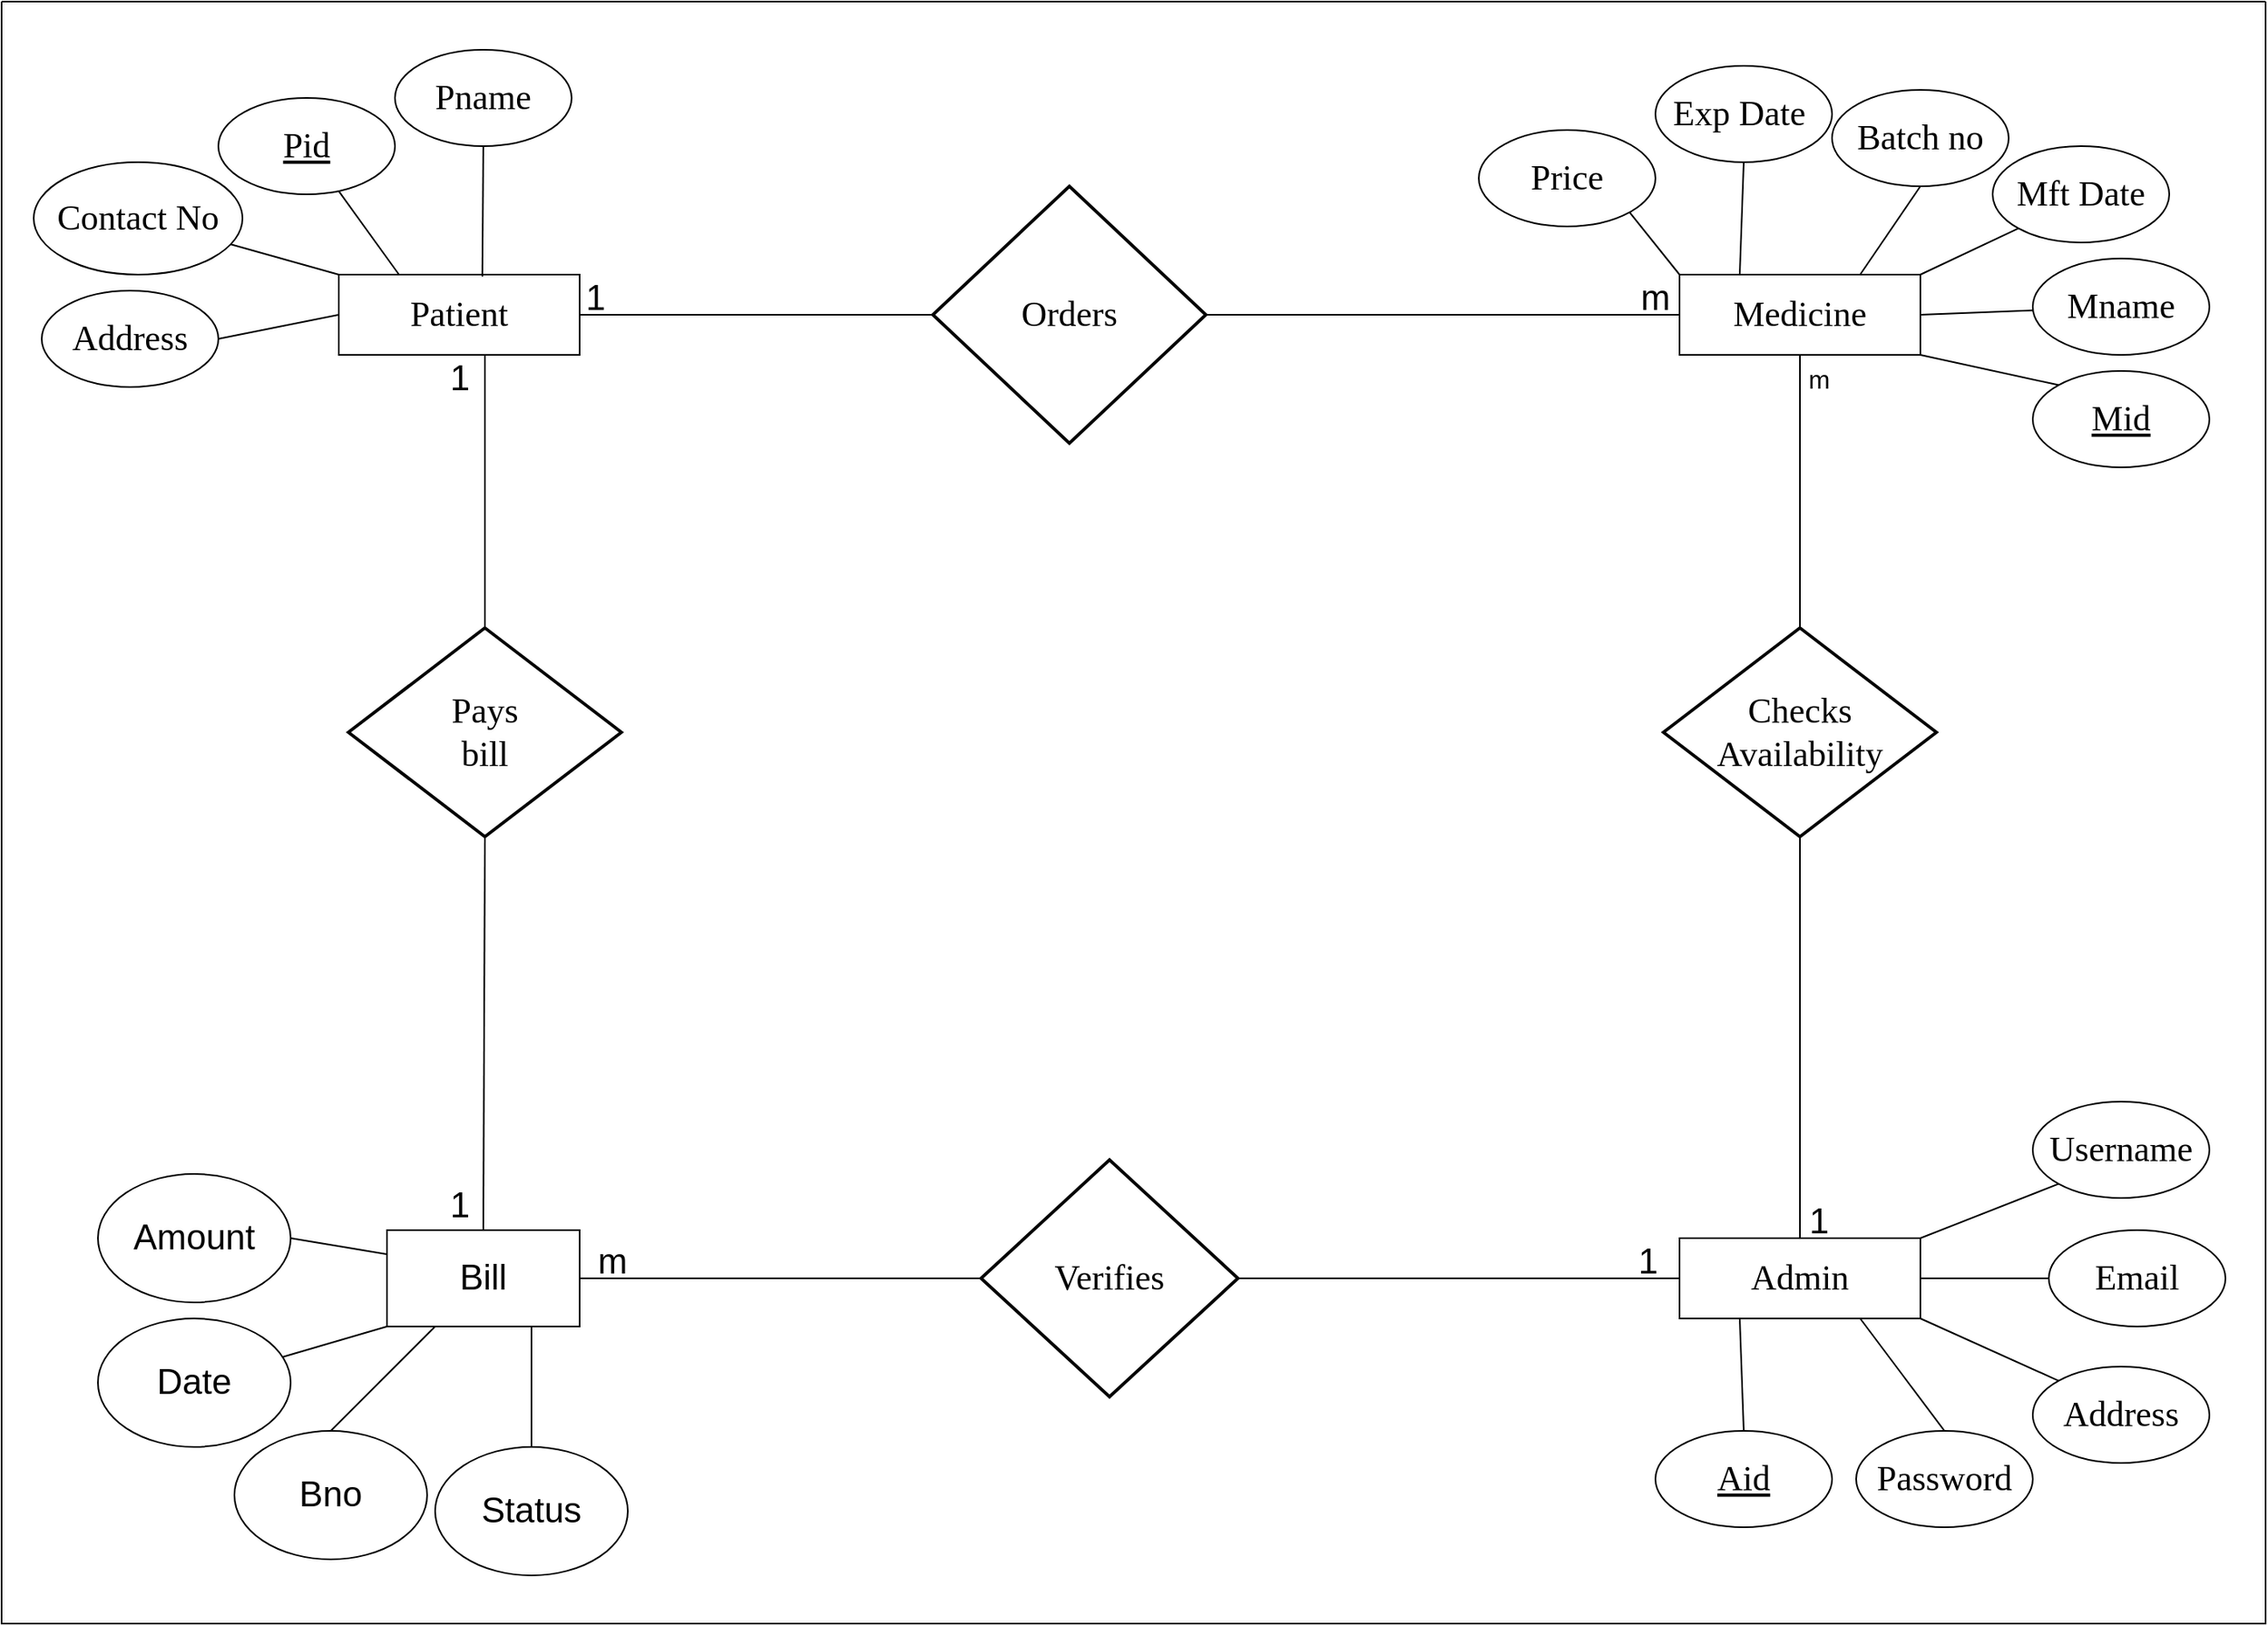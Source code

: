 <mxfile version="22.1.17" type="google" pages="6">
  <diagram name="er diagram" id="Z-pC-7EAjJBZavf70vSA">
    <mxGraphModel grid="1" page="1" gridSize="10" guides="1" tooltips="1" connect="1" arrows="1" fold="1" pageScale="1" pageWidth="850" pageHeight="1100" math="0" shadow="0">
      <root>
        <mxCell id="0" />
        <mxCell id="1" parent="0" />
        <mxCell id="1_fs0zdo_Wr3tfV-Bfau-2" value="" style="endArrow=none;html=1;rounded=0;exitX=1;exitY=0.5;exitDx=0;exitDy=0;entryX=0;entryY=0.5;entryDx=0;entryDy=0;" edge="1" parent="1" source="jN6FPUb6lgLRC94xXB41-5" target="1gjMFNONqH3cn2C8skRG-1">
          <mxGeometry width="50" height="50" relative="1" as="geometry">
            <mxPoint x="630" y="380" as="sourcePoint" />
            <mxPoint x="230" y="220" as="targetPoint" />
          </mxGeometry>
        </mxCell>
        <mxCell id="1gjMFNONqH3cn2C8skRG-1" value="&lt;font style=&quot;font-size: 22px;&quot;&gt;Patient&lt;br style=&quot;font-size: 22px;&quot;&gt;&lt;/font&gt;" style="rounded=0;whiteSpace=wrap;html=1;fontFamily=Times New Roman;fontSize=22;" vertex="1" parent="1">
          <mxGeometry x="220" y="180" width="150" height="50" as="geometry" />
        </mxCell>
        <mxCell id="1gjMFNONqH3cn2C8skRG-2" value="&lt;u&gt;Pid&lt;/u&gt;" style="ellipse;whiteSpace=wrap;html=1;fontFamily=Times New Roman;fontSize=22;" vertex="1" parent="1">
          <mxGeometry x="145" y="70" width="110" height="60" as="geometry" />
        </mxCell>
        <mxCell id="1gjMFNONqH3cn2C8skRG-3" value="&lt;font style=&quot;font-size: 22px;&quot;&gt;Pname&lt;/font&gt;" style="ellipse;whiteSpace=wrap;html=1;fontFamily=Times New Roman;fontSize=22;" vertex="1" parent="1">
          <mxGeometry x="255" y="40" width="110" height="60" as="geometry" />
        </mxCell>
        <mxCell id="1gjMFNONqH3cn2C8skRG-4" value="Admin" style="rounded=0;whiteSpace=wrap;html=1;fontFamily=Times New Roman;fontSize=22;" vertex="1" parent="1">
          <mxGeometry x="1055" y="780" width="150" height="50" as="geometry" />
        </mxCell>
        <mxCell id="1gjMFNONqH3cn2C8skRG-5" value="Medicine" style="rounded=0;whiteSpace=wrap;html=1;fontFamily=Times New Roman;fontSize=22;" vertex="1" parent="1">
          <mxGeometry x="1055" y="180" width="150" height="50" as="geometry" />
        </mxCell>
        <mxCell id="1gjMFNONqH3cn2C8skRG-7" value="Checks&lt;br&gt;Availability" style="strokeWidth=2;html=1;shape=mxgraph.flowchart.decision;whiteSpace=wrap;fontFamily=Times New Roman;fontSize=22;" vertex="1" parent="1">
          <mxGeometry x="1045" y="400" width="170" height="130" as="geometry" />
        </mxCell>
        <mxCell id="1gjMFNONqH3cn2C8skRG-8" value="Orders" style="strokeWidth=2;html=1;shape=mxgraph.flowchart.decision;whiteSpace=wrap;fontFamily=Times New Roman;fontSize=22;" vertex="1" parent="1">
          <mxGeometry x="590" y="125" width="170" height="160" as="geometry" />
        </mxCell>
        <mxCell id="1gjMFNONqH3cn2C8skRG-9" value="&lt;font style=&quot;font-size: 22px;&quot;&gt;&lt;span style=&quot;font-size: 22px;&quot;&gt;Address&lt;/span&gt;&lt;/font&gt;" style="ellipse;whiteSpace=wrap;html=1;fontFamily=Times New Roman;fontSize=22;" vertex="1" parent="1">
          <mxGeometry x="1275" y="860" width="110" height="60" as="geometry" />
        </mxCell>
        <mxCell id="1gjMFNONqH3cn2C8skRG-10" value="Username" style="ellipse;whiteSpace=wrap;html=1;fontFamily=Times New Roman;fontSize=22;" vertex="1" parent="1">
          <mxGeometry x="1275" y="695" width="110" height="60" as="geometry" />
        </mxCell>
        <mxCell id="1gjMFNONqH3cn2C8skRG-11" value="Email" style="ellipse;whiteSpace=wrap;html=1;fontFamily=Times New Roman;fontSize=22;" vertex="1" parent="1">
          <mxGeometry x="1285" y="775" width="110" height="60" as="geometry" />
        </mxCell>
        <mxCell id="1gjMFNONqH3cn2C8skRG-12" value="&lt;u&gt;Mid&lt;/u&gt;" style="ellipse;whiteSpace=wrap;html=1;fontFamily=Times New Roman;fontSize=22;" vertex="1" parent="1">
          <mxGeometry x="1275" y="240" width="110" height="60" as="geometry" />
        </mxCell>
        <mxCell id="1gjMFNONqH3cn2C8skRG-15" value="Mname" style="ellipse;whiteSpace=wrap;html=1;fontFamily=Times New Roman;fontSize=22;" vertex="1" parent="1">
          <mxGeometry x="1275" y="170" width="110" height="60" as="geometry" />
        </mxCell>
        <mxCell id="1gjMFNONqH3cn2C8skRG-16" value="Mft Date" style="ellipse;whiteSpace=wrap;html=1;fontFamily=Times New Roman;fontSize=22;" vertex="1" parent="1">
          <mxGeometry x="1250" y="100" width="110" height="60" as="geometry" />
        </mxCell>
        <mxCell id="1gjMFNONqH3cn2C8skRG-17" value="Batch no" style="ellipse;whiteSpace=wrap;html=1;fontFamily=Times New Roman;fontSize=22;" vertex="1" parent="1">
          <mxGeometry x="1150" y="65" width="110" height="60" as="geometry" />
        </mxCell>
        <mxCell id="1gjMFNONqH3cn2C8skRG-18" value="Exp Date&amp;nbsp;" style="ellipse;whiteSpace=wrap;html=1;fontFamily=Times New Roman;fontSize=22;" vertex="1" parent="1">
          <mxGeometry x="1040" y="50" width="110" height="60" as="geometry" />
        </mxCell>
        <mxCell id="1gjMFNONqH3cn2C8skRG-20" value="Password" style="ellipse;whiteSpace=wrap;html=1;fontFamily=Times New Roman;fontSize=22;" vertex="1" parent="1">
          <mxGeometry x="1165" y="900" width="110" height="60" as="geometry" />
        </mxCell>
        <mxCell id="1gjMFNONqH3cn2C8skRG-22" value="Price" style="ellipse;whiteSpace=wrap;html=1;fontFamily=Times New Roman;fontSize=22;" vertex="1" parent="1">
          <mxGeometry x="930" y="90" width="110" height="60" as="geometry" />
        </mxCell>
        <mxCell id="1gjMFNONqH3cn2C8skRG-23" value="" style="endArrow=none;html=1;rounded=0;entryX=0.5;entryY=1;entryDx=0;entryDy=0;exitX=0.596;exitY=0.024;exitDx=0;exitDy=0;exitPerimeter=0;" edge="1" parent="1" source="1gjMFNONqH3cn2C8skRG-1" target="1gjMFNONqH3cn2C8skRG-3">
          <mxGeometry width="50" height="50" relative="1" as="geometry">
            <mxPoint x="296" y="180" as="sourcePoint" />
            <mxPoint x="346" y="130" as="targetPoint" />
          </mxGeometry>
        </mxCell>
        <mxCell id="1gjMFNONqH3cn2C8skRG-24" value="" style="endArrow=none;html=1;rounded=0;exitX=0.25;exitY=0;exitDx=0;exitDy=0;" edge="1" parent="1" source="1gjMFNONqH3cn2C8skRG-1" target="1gjMFNONqH3cn2C8skRG-2">
          <mxGeometry width="50" height="50" relative="1" as="geometry">
            <mxPoint x="240" y="190" as="sourcePoint" />
            <mxPoint x="250" y="130" as="targetPoint" />
          </mxGeometry>
        </mxCell>
        <mxCell id="1gjMFNONqH3cn2C8skRG-25" value="" style="endArrow=none;html=1;rounded=0;entryX=0;entryY=0.5;entryDx=0;entryDy=0;exitX=1;exitY=0.5;exitDx=0;exitDy=0;entryPerimeter=0;" edge="1" parent="1" source="1gjMFNONqH3cn2C8skRG-1" target="1gjMFNONqH3cn2C8skRG-8">
          <mxGeometry width="50" height="50" relative="1" as="geometry">
            <mxPoint x="316" y="200" as="sourcePoint" />
            <mxPoint x="335" y="140" as="targetPoint" />
          </mxGeometry>
        </mxCell>
        <mxCell id="1gjMFNONqH3cn2C8skRG-39" value="" style="endArrow=none;html=1;rounded=0;entryX=1;entryY=1;entryDx=0;entryDy=0;exitX=0;exitY=0;exitDx=0;exitDy=0;" edge="1" parent="1" source="1gjMFNONqH3cn2C8skRG-12" target="1gjMFNONqH3cn2C8skRG-5">
          <mxGeometry width="50" height="50" relative="1" as="geometry">
            <mxPoint x="965" y="235" as="sourcePoint" />
            <mxPoint x="1085" y="235" as="targetPoint" />
          </mxGeometry>
        </mxCell>
        <mxCell id="1gjMFNONqH3cn2C8skRG-43" value="" style="endArrow=none;html=1;rounded=0;entryX=1;entryY=0.5;entryDx=0;entryDy=0;" edge="1" parent="1" source="1gjMFNONqH3cn2C8skRG-15" target="1gjMFNONqH3cn2C8skRG-5">
          <mxGeometry width="50" height="50" relative="1" as="geometry">
            <mxPoint x="1245" y="350" as="sourcePoint" />
            <mxPoint x="1164" y="239" as="targetPoint" />
          </mxGeometry>
        </mxCell>
        <mxCell id="1gjMFNONqH3cn2C8skRG-45" value="" style="endArrow=none;html=1;rounded=0;entryX=1;entryY=0;entryDx=0;entryDy=0;exitX=0;exitY=1;exitDx=0;exitDy=0;" edge="1" parent="1" source="1gjMFNONqH3cn2C8skRG-16" target="1gjMFNONqH3cn2C8skRG-5">
          <mxGeometry width="50" height="50" relative="1" as="geometry">
            <mxPoint x="1295" y="250" as="sourcePoint" />
            <mxPoint x="1174" y="249" as="targetPoint" />
          </mxGeometry>
        </mxCell>
        <mxCell id="1gjMFNONqH3cn2C8skRG-46" value="" style="endArrow=none;html=1;rounded=0;entryX=0.75;entryY=0;entryDx=0;entryDy=0;exitX=0.5;exitY=1;exitDx=0;exitDy=0;" edge="1" parent="1" source="1gjMFNONqH3cn2C8skRG-17" target="1gjMFNONqH3cn2C8skRG-5">
          <mxGeometry width="50" height="50" relative="1" as="geometry">
            <mxPoint x="1241" y="121" as="sourcePoint" />
            <mxPoint x="1145" y="180" as="targetPoint" />
          </mxGeometry>
        </mxCell>
        <mxCell id="1gjMFNONqH3cn2C8skRG-47" value="" style="endArrow=none;html=1;rounded=0;exitX=0.5;exitY=1;exitDx=0;exitDy=0;entryX=0.25;entryY=0;entryDx=0;entryDy=0;" edge="1" parent="1" source="1gjMFNONqH3cn2C8skRG-18" target="1gjMFNONqH3cn2C8skRG-5">
          <mxGeometry width="50" height="50" relative="1" as="geometry">
            <mxPoint x="1115" y="60" as="sourcePoint" />
            <mxPoint x="1135" y="170" as="targetPoint" />
          </mxGeometry>
        </mxCell>
        <mxCell id="1gjMFNONqH3cn2C8skRG-56" value="&lt;font style=&quot;font-size: 22px;&quot;&gt;1&lt;/font&gt;" style="text;html=1;strokeColor=none;fillColor=none;align=center;verticalAlign=middle;whiteSpace=wrap;rounded=0;fontSize=16;" vertex="1" parent="1">
          <mxGeometry x="350" y="180" width="60" height="30" as="geometry" />
        </mxCell>
        <mxCell id="1gjMFNONqH3cn2C8skRG-60" value="&lt;font style=&quot;font-size: 22px;&quot;&gt;m&lt;/font&gt;" style="text;html=1;strokeColor=none;fillColor=none;align=center;verticalAlign=middle;whiteSpace=wrap;rounded=0;fontSize=16;" vertex="1" parent="1">
          <mxGeometry x="1010" y="180" width="60" height="30" as="geometry" />
        </mxCell>
        <mxCell id="1gjMFNONqH3cn2C8skRG-62" value="m" style="text;html=1;strokeColor=none;fillColor=none;align=center;verticalAlign=middle;whiteSpace=wrap;rounded=0;fontSize=16;" vertex="1" parent="1">
          <mxGeometry x="1112" y="230" width="60" height="30" as="geometry" />
        </mxCell>
        <mxCell id="1gjMFNONqH3cn2C8skRG-59" value="&lt;font style=&quot;font-size: 22px;&quot;&gt;1&lt;/font&gt;" style="text;html=1;strokeColor=none;fillColor=none;align=center;verticalAlign=middle;whiteSpace=wrap;rounded=0;fontSize=16;" vertex="1" parent="1">
          <mxGeometry x="1112" y="755" width="60" height="30" as="geometry" />
        </mxCell>
        <mxCell id="ABi6NsNfqn0vt5H_SSBl-2" value="&lt;u&gt;Aid&lt;/u&gt;" style="ellipse;whiteSpace=wrap;html=1;fontFamily=Times New Roman;fontSize=22;" vertex="1" parent="1">
          <mxGeometry x="1040" y="900" width="110" height="60" as="geometry" />
        </mxCell>
        <mxCell id="jN6FPUb6lgLRC94xXB41-1" value="Contact No" style="ellipse;whiteSpace=wrap;html=1;fontFamily=Times New Roman;fontSize=22;" vertex="1" parent="1">
          <mxGeometry x="30" y="110" width="130" height="70" as="geometry" />
        </mxCell>
        <mxCell id="jN6FPUb6lgLRC94xXB41-5" value="&lt;font style=&quot;font-size: 22px;&quot;&gt;Address&lt;/font&gt;" style="ellipse;whiteSpace=wrap;html=1;fontFamily=Times New Roman;fontSize=22;" vertex="1" parent="1">
          <mxGeometry x="35" y="190" width="110" height="60" as="geometry" />
        </mxCell>
        <mxCell id="jN6FPUb6lgLRC94xXB41-7" value="" style="endArrow=none;html=1;rounded=0;entryX=0;entryY=0;entryDx=0;entryDy=0;" edge="1" parent="1" source="jN6FPUb6lgLRC94xXB41-1" target="1gjMFNONqH3cn2C8skRG-1">
          <mxGeometry width="50" height="50" relative="1" as="geometry">
            <mxPoint x="157.5" y="200" as="sourcePoint" />
            <mxPoint x="195" y="200" as="targetPoint" />
            <Array as="points" />
          </mxGeometry>
        </mxCell>
        <mxCell id="fowWI_c0DFzFgWEHwGOX-1" value="" style="endArrow=none;html=1;rounded=0;entryX=0;entryY=0.5;entryDx=0;entryDy=0;exitX=1;exitY=0.5;exitDx=0;exitDy=0;exitPerimeter=0;" edge="1" parent="1" source="1gjMFNONqH3cn2C8skRG-8" target="1gjMFNONqH3cn2C8skRG-5">
          <mxGeometry width="50" height="50" relative="1" as="geometry">
            <mxPoint x="740" y="200" as="sourcePoint" />
            <mxPoint x="790" y="150" as="targetPoint" />
          </mxGeometry>
        </mxCell>
        <mxCell id="1_fs0zdo_Wr3tfV-Bfau-3" value="" style="endArrow=none;html=1;rounded=0;entryX=0;entryY=0;entryDx=0;entryDy=0;exitX=1;exitY=1;exitDx=0;exitDy=0;" edge="1" parent="1" source="1gjMFNONqH3cn2C8skRG-22" target="1gjMFNONqH3cn2C8skRG-5">
          <mxGeometry width="50" height="50" relative="1" as="geometry">
            <mxPoint x="620" y="380" as="sourcePoint" />
            <mxPoint x="670" y="330" as="targetPoint" />
          </mxGeometry>
        </mxCell>
        <mxCell id="fowWI_c0DFzFgWEHwGOX-2" value="" style="endArrow=none;html=1;rounded=0;entryX=0.5;entryY=1;entryDx=0;entryDy=0;entryPerimeter=0;exitX=0.5;exitY=0;exitDx=0;exitDy=0;" edge="1" parent="1" source="1gjMFNONqH3cn2C8skRG-4" target="1gjMFNONqH3cn2C8skRG-7">
          <mxGeometry width="50" height="50" relative="1" as="geometry">
            <mxPoint x="650" y="700" as="sourcePoint" />
            <mxPoint x="700" y="650" as="targetPoint" />
          </mxGeometry>
        </mxCell>
        <mxCell id="fowWI_c0DFzFgWEHwGOX-3" value="" style="endArrow=none;html=1;rounded=0;entryX=0.5;entryY=1;entryDx=0;entryDy=0;exitX=0.5;exitY=0;exitDx=0;exitDy=0;exitPerimeter=0;" edge="1" parent="1" source="1gjMFNONqH3cn2C8skRG-7" target="1gjMFNONqH3cn2C8skRG-5">
          <mxGeometry width="50" height="50" relative="1" as="geometry">
            <mxPoint x="560" y="420" as="sourcePoint" />
            <mxPoint x="610" y="370" as="targetPoint" />
          </mxGeometry>
        </mxCell>
        <mxCell id="fowWI_c0DFzFgWEHwGOX-4" value="" style="endArrow=none;html=1;rounded=0;entryX=0.5;entryY=0;entryDx=0;entryDy=0;exitX=0.25;exitY=1;exitDx=0;exitDy=0;" edge="1" parent="1" source="1gjMFNONqH3cn2C8skRG-4" target="ABi6NsNfqn0vt5H_SSBl-2">
          <mxGeometry width="50" height="50" relative="1" as="geometry">
            <mxPoint x="1190" y="780" as="sourcePoint" />
            <mxPoint x="1240" y="730" as="targetPoint" />
          </mxGeometry>
        </mxCell>
        <mxCell id="fowWI_c0DFzFgWEHwGOX-5" value="" style="endArrow=none;html=1;rounded=0;entryX=0;entryY=1;entryDx=0;entryDy=0;exitX=1;exitY=0;exitDx=0;exitDy=0;" edge="1" parent="1" source="1gjMFNONqH3cn2C8skRG-4" target="1gjMFNONqH3cn2C8skRG-10">
          <mxGeometry width="50" height="50" relative="1" as="geometry">
            <mxPoint x="1230" y="800" as="sourcePoint" />
            <mxPoint x="1280" y="750" as="targetPoint" />
          </mxGeometry>
        </mxCell>
        <mxCell id="fowWI_c0DFzFgWEHwGOX-6" value="" style="endArrow=none;html=1;rounded=0;entryX=0;entryY=0.5;entryDx=0;entryDy=0;exitX=1;exitY=0.5;exitDx=0;exitDy=0;" edge="1" parent="1" source="1gjMFNONqH3cn2C8skRG-4" target="1gjMFNONqH3cn2C8skRG-11">
          <mxGeometry width="50" height="50" relative="1" as="geometry">
            <mxPoint x="1210" y="805" as="sourcePoint" />
            <mxPoint x="1270" y="790" as="targetPoint" />
          </mxGeometry>
        </mxCell>
        <mxCell id="fowWI_c0DFzFgWEHwGOX-7" value="" style="endArrow=none;html=1;rounded=0;entryX=1;entryY=1;entryDx=0;entryDy=0;exitX=0;exitY=0;exitDx=0;exitDy=0;" edge="1" parent="1" source="1gjMFNONqH3cn2C8skRG-9" target="1gjMFNONqH3cn2C8skRG-4">
          <mxGeometry width="50" height="50" relative="1" as="geometry">
            <mxPoint x="1220" y="860" as="sourcePoint" />
            <mxPoint x="1270" y="810" as="targetPoint" />
          </mxGeometry>
        </mxCell>
        <mxCell id="fowWI_c0DFzFgWEHwGOX-8" value="" style="endArrow=none;html=1;rounded=0;entryX=0.75;entryY=1;entryDx=0;entryDy=0;exitX=0.5;exitY=0;exitDx=0;exitDy=0;" edge="1" parent="1" source="1gjMFNONqH3cn2C8skRG-20" target="1gjMFNONqH3cn2C8skRG-4">
          <mxGeometry width="50" height="50" relative="1" as="geometry">
            <mxPoint x="1020" y="940" as="sourcePoint" />
            <mxPoint x="1070" y="890" as="targetPoint" />
          </mxGeometry>
        </mxCell>
        <mxCell id="Fsa0LkLwNNndcIA4m146-1" value="&lt;font style=&quot;font-size: 22px;&quot;&gt;Bill&lt;/font&gt;" style="rounded=0;whiteSpace=wrap;html=1;" vertex="1" parent="1">
          <mxGeometry x="250" y="775" width="120" height="60" as="geometry" />
        </mxCell>
        <mxCell id="RvZ6fd-cLDd9Ig5iNmFe-1" value="&lt;font style=&quot;font-size: 22px;&quot;&gt;Bno&lt;/font&gt;" style="ellipse;whiteSpace=wrap;html=1;" vertex="1" parent="1">
          <mxGeometry x="155" y="900" width="120" height="80" as="geometry" />
        </mxCell>
        <mxCell id="RvZ6fd-cLDd9Ig5iNmFe-2" value="&lt;font style=&quot;font-size: 22px;&quot;&gt;Amount&lt;/font&gt;" style="ellipse;whiteSpace=wrap;html=1;" vertex="1" parent="1">
          <mxGeometry x="70" y="740" width="120" height="80" as="geometry" />
        </mxCell>
        <mxCell id="RvZ6fd-cLDd9Ig5iNmFe-3" value="&lt;font style=&quot;font-size: 22px;&quot;&gt;Date&lt;/font&gt;" style="ellipse;whiteSpace=wrap;html=1;" vertex="1" parent="1">
          <mxGeometry x="70" y="830" width="120" height="80" as="geometry" />
        </mxCell>
        <mxCell id="RvZ6fd-cLDd9Ig5iNmFe-4" value="&lt;font style=&quot;font-size: 22px;&quot;&gt;Status&lt;/font&gt;" style="ellipse;whiteSpace=wrap;html=1;" vertex="1" parent="1">
          <mxGeometry x="280" y="910" width="120" height="80" as="geometry" />
        </mxCell>
        <mxCell id="RvZ6fd-cLDd9Ig5iNmFe-5" value="" style="endArrow=none;html=1;rounded=0;exitX=0;exitY=0.25;exitDx=0;exitDy=0;entryX=1;entryY=0.5;entryDx=0;entryDy=0;" edge="1" parent="1" source="Fsa0LkLwNNndcIA4m146-1" target="RvZ6fd-cLDd9Ig5iNmFe-2">
          <mxGeometry width="50" height="50" relative="1" as="geometry">
            <mxPoint x="450" y="880" as="sourcePoint" />
            <mxPoint x="500" y="830" as="targetPoint" />
          </mxGeometry>
        </mxCell>
        <mxCell id="RvZ6fd-cLDd9Ig5iNmFe-6" value="" style="endArrow=none;html=1;rounded=0;exitX=0;exitY=1;exitDx=0;exitDy=0;" edge="1" parent="1" source="Fsa0LkLwNNndcIA4m146-1" target="RvZ6fd-cLDd9Ig5iNmFe-3">
          <mxGeometry width="50" height="50" relative="1" as="geometry">
            <mxPoint x="260" y="850" as="sourcePoint" />
            <mxPoint x="200" y="850" as="targetPoint" />
          </mxGeometry>
        </mxCell>
        <mxCell id="RvZ6fd-cLDd9Ig5iNmFe-7" value="" style="endArrow=none;html=1;rounded=0;exitX=0.5;exitY=0;exitDx=0;exitDy=0;entryX=0.25;entryY=1;entryDx=0;entryDy=0;" edge="1" parent="1" source="RvZ6fd-cLDd9Ig5iNmFe-1" target="Fsa0LkLwNNndcIA4m146-1">
          <mxGeometry width="50" height="50" relative="1" as="geometry">
            <mxPoint x="270" y="860" as="sourcePoint" />
            <mxPoint x="210" y="860" as="targetPoint" />
          </mxGeometry>
        </mxCell>
        <mxCell id="RvZ6fd-cLDd9Ig5iNmFe-8" value="" style="endArrow=none;html=1;rounded=0;exitX=0.5;exitY=0;exitDx=0;exitDy=0;entryX=0.75;entryY=1;entryDx=0;entryDy=0;" edge="1" parent="1" source="RvZ6fd-cLDd9Ig5iNmFe-4" target="Fsa0LkLwNNndcIA4m146-1">
          <mxGeometry width="50" height="50" relative="1" as="geometry">
            <mxPoint x="280" y="870" as="sourcePoint" />
            <mxPoint x="220" y="870" as="targetPoint" />
          </mxGeometry>
        </mxCell>
        <mxCell id="RvZ6fd-cLDd9Ig5iNmFe-9" value="&lt;font style=&quot;font-size: 22px;&quot;&gt;Verifies&lt;/font&gt;" style="strokeWidth=2;html=1;shape=mxgraph.flowchart.decision;whiteSpace=wrap;fontFamily=Times New Roman;fontSize=22;" vertex="1" parent="1">
          <mxGeometry x="620" y="731.25" width="160" height="147.5" as="geometry" />
        </mxCell>
        <mxCell id="RvZ6fd-cLDd9Ig5iNmFe-10" value="" style="endArrow=none;html=1;rounded=0;entryX=0;entryY=0.5;entryDx=0;entryDy=0;exitX=1;exitY=0.5;exitDx=0;exitDy=0;" edge="1" parent="1" source="RvZ6fd-cLDd9Ig5iNmFe-9" target="1gjMFNONqH3cn2C8skRG-4">
          <mxGeometry width="50" height="50" relative="1" as="geometry">
            <mxPoint x="760" y="930" as="sourcePoint" />
            <mxPoint x="810" y="880" as="targetPoint" />
          </mxGeometry>
        </mxCell>
        <mxCell id="RvZ6fd-cLDd9Ig5iNmFe-11" value="" style="endArrow=none;html=1;rounded=0;exitX=1;exitY=0.5;exitDx=0;exitDy=0;entryX=0;entryY=0.5;entryDx=0;entryDy=0;" edge="1" parent="1" source="Fsa0LkLwNNndcIA4m146-1" target="RvZ6fd-cLDd9Ig5iNmFe-9">
          <mxGeometry width="50" height="50" relative="1" as="geometry">
            <mxPoint x="760" y="930" as="sourcePoint" />
            <mxPoint x="810" y="880" as="targetPoint" />
          </mxGeometry>
        </mxCell>
        <mxCell id="1_fs0zdo_Wr3tfV-Bfau-5" value="" style="endArrow=none;html=1;rounded=0;exitX=0.5;exitY=0;exitDx=0;exitDy=0;exitPerimeter=0;" edge="1" parent="1" source="1_fs0zdo_Wr3tfV-Bfau-6">
          <mxGeometry width="50" height="50" relative="1" as="geometry">
            <mxPoint x="-259" y="420" as="sourcePoint" />
            <mxPoint x="311" y="230" as="targetPoint" />
          </mxGeometry>
        </mxCell>
        <mxCell id="1_fs0zdo_Wr3tfV-Bfau-7" value="" style="endArrow=none;html=1;rounded=0;entryX=0.5;entryY=1;entryDx=0;entryDy=0;entryPerimeter=0;exitX=0.5;exitY=0;exitDx=0;exitDy=0;" edge="1" parent="1" source="Fsa0LkLwNNndcIA4m146-1" target="1_fs0zdo_Wr3tfV-Bfau-6">
          <mxGeometry width="50" height="50" relative="1" as="geometry">
            <mxPoint x="311" y="770" as="sourcePoint" />
            <mxPoint x="-119" y="650" as="targetPoint" />
          </mxGeometry>
        </mxCell>
        <mxCell id="1_fs0zdo_Wr3tfV-Bfau-6" value="Pays&lt;br&gt;bill" style="strokeWidth=2;html=1;shape=mxgraph.flowchart.decision;whiteSpace=wrap;fontFamily=Times New Roman;fontSize=22;" vertex="1" parent="1">
          <mxGeometry x="226" y="400" width="170" height="130" as="geometry" />
        </mxCell>
        <mxCell id="RvZ6fd-cLDd9Ig5iNmFe-13" value="&lt;font style=&quot;font-size: 22px;&quot;&gt;1&lt;br&gt;&lt;/font&gt;" style="text;html=1;align=center;verticalAlign=middle;resizable=0;points=[];autosize=1;strokeColor=none;fillColor=none;" vertex="1" parent="1">
          <mxGeometry x="275" y="225" width="40" height="40" as="geometry" />
        </mxCell>
        <mxCell id="RvZ6fd-cLDd9Ig5iNmFe-14" value="&lt;font style=&quot;font-size: 22px;&quot;&gt;1&lt;br&gt;&lt;/font&gt;" style="text;html=1;align=center;verticalAlign=middle;resizable=0;points=[];autosize=1;strokeColor=none;fillColor=none;" vertex="1" parent="1">
          <mxGeometry x="275" y="740" width="40" height="40" as="geometry" />
        </mxCell>
        <mxCell id="RvZ6fd-cLDd9Ig5iNmFe-15" value="&lt;font style=&quot;font-size: 22px;&quot;&gt;m&lt;/font&gt;" style="text;html=1;align=center;verticalAlign=middle;resizable=0;points=[];autosize=1;strokeColor=none;fillColor=none;" vertex="1" parent="1">
          <mxGeometry x="370" y="775" width="40" height="40" as="geometry" />
        </mxCell>
        <mxCell id="RvZ6fd-cLDd9Ig5iNmFe-16" value="&lt;font style=&quot;font-size: 22px;&quot;&gt;1&lt;/font&gt;" style="text;html=1;align=center;verticalAlign=middle;resizable=0;points=[];autosize=1;strokeColor=none;fillColor=none;" vertex="1" parent="1">
          <mxGeometry x="1015" y="775" width="40" height="40" as="geometry" />
        </mxCell>
        <mxCell id="CA6NZpMCaeqy43iF8LRk-1" value="" style="swimlane;startSize=0;" vertex="1" parent="1">
          <mxGeometry x="10" y="10" width="1410" height="1010" as="geometry" />
        </mxCell>
      </root>
    </mxGraphModel>
  </diagram>
  <diagram name="usecase" id="7MZtIlOC3XiG28vScsgd">
    <mxGraphModel grid="1" page="1" gridSize="10" guides="1" tooltips="1" connect="1" arrows="1" fold="1" pageScale="1" pageWidth="850" pageHeight="1100" math="0" shadow="0">
      <root>
        <mxCell id="0" />
        <mxCell id="1" parent="0" />
        <mxCell id="p-NeD2oOt9-igyjchaBP-9" value="" style="endArrow=none;html=1;rounded=0;exitX=1;exitY=0.5;exitDx=0;exitDy=0;" edge="1" parent="1" source="p-NeD2oOt9-igyjchaBP-1">
          <mxGeometry width="50" height="50" relative="1" as="geometry">
            <mxPoint x="740" y="410" as="sourcePoint" />
            <mxPoint x="1215.714" y="560" as="targetPoint" />
          </mxGeometry>
        </mxCell>
        <mxCell id="p-NeD2oOt9-igyjchaBP-2" value="" style="endArrow=classic;dashed=1;html=1;exitX=0.5;exitY=1;exitDx=0;exitDy=0;" edge="1" parent="1" target="p-NeD2oOt9-igyjchaBP-1">
          <mxGeometry width="50" height="50" relative="1" as="geometry">
            <mxPoint x="688" y="340" as="sourcePoint" />
            <mxPoint x="688" y="390" as="targetPoint" />
            <Array as="points" />
          </mxGeometry>
        </mxCell>
        <mxCell id="9PnEpaF84pntTJBBmQTI-3" value="Medicines&lt;br&gt;Record" style="ellipse;whiteSpace=wrap;html=1;" vertex="1" parent="1">
          <mxGeometry x="875" y="475" width="115" height="60" as="geometry" />
        </mxCell>
        <mxCell id="9PnEpaF84pntTJBBmQTI-4" value="Search&lt;br&gt;Medicine" style="ellipse;whiteSpace=wrap;html=1;" vertex="1" parent="1">
          <mxGeometry x="270" y="520" width="115" height="60" as="geometry" />
        </mxCell>
        <mxCell id="9PnEpaF84pntTJBBmQTI-5" value="View&amp;nbsp;&lt;br&gt;Product" style="ellipse;whiteSpace=wrap;html=1;" vertex="1" parent="1">
          <mxGeometry x="465" y="525" width="115" height="60" as="geometry" />
        </mxCell>
        <mxCell id="9PnEpaF84pntTJBBmQTI-6" value="Login" style="ellipse;whiteSpace=wrap;html=1;" vertex="1" parent="1">
          <mxGeometry x="630" y="290" width="115" height="60" as="geometry" />
        </mxCell>
        <mxCell id="9PnEpaF84pntTJBBmQTI-8" value="Patients&lt;br&gt;Records" style="ellipse;whiteSpace=wrap;html=1;" vertex="1" parent="1">
          <mxGeometry x="605" y="490" width="115" height="60" as="geometry" />
        </mxCell>
        <mxCell id="9PnEpaF84pntTJBBmQTI-9" value="Register" style="ellipse;whiteSpace=wrap;html=1;" vertex="1" parent="1">
          <mxGeometry x="630" y="180" width="115" height="60" as="geometry" />
        </mxCell>
        <mxCell id="9PnEpaF84pntTJBBmQTI-14" value="" style="endArrow=none;html=1;rounded=0;exitX=1;exitY=0.333;exitDx=0;exitDy=0;exitPerimeter=0;entryX=0;entryY=0.5;entryDx=0;entryDy=0;" edge="1" parent="1" source="zBUH8bB0DNUc_hRBBucc-13" target="9PnEpaF84pntTJBBmQTI-9">
          <mxGeometry width="50" height="50" relative="1" as="geometry">
            <mxPoint x="183" y="555" as="sourcePoint" />
            <mxPoint x="390" y="460" as="targetPoint" />
          </mxGeometry>
        </mxCell>
        <mxCell id="9PnEpaF84pntTJBBmQTI-17" value="" style="endArrow=none;html=1;rounded=0;exitX=1;exitY=0.5;exitDx=0;exitDy=0;entryX=0;entryY=0.333;entryDx=0;entryDy=0;entryPerimeter=0;" edge="1" parent="1" source="9PnEpaF84pntTJBBmQTI-6" target="zBUH8bB0DNUc_hRBBucc-15">
          <mxGeometry width="50" height="50" relative="1" as="geometry">
            <mxPoint x="203" y="575" as="sourcePoint" />
            <mxPoint x="1197" y="565" as="targetPoint" />
          </mxGeometry>
        </mxCell>
        <mxCell id="9PnEpaF84pntTJBBmQTI-21" value="" style="endArrow=none;html=1;rounded=0;entryX=0;entryY=0.333;entryDx=0;entryDy=0;entryPerimeter=0;exitX=1;exitY=0.5;exitDx=0;exitDy=0;" edge="1" parent="1" source="9PnEpaF84pntTJBBmQTI-9" target="zBUH8bB0DNUc_hRBBucc-15">
          <mxGeometry width="50" height="50" relative="1" as="geometry">
            <mxPoint x="495" y="440" as="sourcePoint" />
            <mxPoint x="1197" y="565" as="targetPoint" />
          </mxGeometry>
        </mxCell>
        <mxCell id="agNvtQaMHTA4n6ELHWJP-1" value="" style="endArrow=none;html=1;rounded=0;entryX=0;entryY=0.5;entryDx=0;entryDy=0;exitX=1;exitY=0.333;exitDx=0;exitDy=0;exitPerimeter=0;" edge="1" parent="1" source="zBUH8bB0DNUc_hRBBucc-13" target="9PnEpaF84pntTJBBmQTI-6">
          <mxGeometry width="50" height="50" relative="1" as="geometry">
            <mxPoint x="183" y="555" as="sourcePoint" />
            <mxPoint x="410" y="370" as="targetPoint" />
          </mxGeometry>
        </mxCell>
        <mxCell id="lYws6jtj6o3g3QgefoFy-1" value="Logout" style="ellipse;whiteSpace=wrap;html=1;" vertex="1" parent="1">
          <mxGeometry x="645" y="874" width="100" height="60" as="geometry" />
        </mxCell>
        <mxCell id="lYws6jtj6o3g3QgefoFy-2" value="" style="endArrow=none;html=1;rounded=0;exitX=0;exitY=0.5;exitDx=0;exitDy=0;entryX=1;entryY=0.333;entryDx=0;entryDy=0;entryPerimeter=0;" edge="1" parent="1" source="lYws6jtj6o3g3QgefoFy-1" target="zBUH8bB0DNUc_hRBBucc-13">
          <mxGeometry width="50" height="50" relative="1" as="geometry">
            <mxPoint x="360" y="800" as="sourcePoint" />
            <mxPoint x="183" y="555" as="targetPoint" />
          </mxGeometry>
        </mxCell>
        <mxCell id="lYws6jtj6o3g3QgefoFy-3" value="" style="endArrow=none;html=1;rounded=0;exitX=1;exitY=0.5;exitDx=0;exitDy=0;entryX=0;entryY=0.333;entryDx=0;entryDy=0;entryPerimeter=0;" edge="1" parent="1" source="lYws6jtj6o3g3QgefoFy-1" target="zBUH8bB0DNUc_hRBBucc-15">
          <mxGeometry width="50" height="50" relative="1" as="geometry">
            <mxPoint x="260" y="610" as="sourcePoint" />
            <mxPoint x="1197" y="565" as="targetPoint" />
          </mxGeometry>
        </mxCell>
        <mxCell id="zBUH8bB0DNUc_hRBBucc-4" value="&lt;font style=&quot;font-size: 10px;&quot;&gt;&amp;lt;&amp;lt;include&amp;gt;&amp;gt;&lt;/font&gt;" style="text;html=1;strokeColor=none;fillColor=none;align=center;verticalAlign=middle;whiteSpace=wrap;rounded=0;" vertex="1" parent="1">
          <mxGeometry x="640" y="250" width="160" height="20" as="geometry" />
        </mxCell>
        <mxCell id="zBUH8bB0DNUc_hRBBucc-12" value="" style="endArrow=classic;dashed=1;html=1;entryX=0.5;entryY=0;entryDx=0;entryDy=0;exitX=0.5;exitY=1;exitDx=0;exitDy=0;" edge="1" parent="1" source="9PnEpaF84pntTJBBmQTI-9" target="9PnEpaF84pntTJBBmQTI-6">
          <mxGeometry width="50" height="50" relative="1" as="geometry">
            <mxPoint x="680" y="240" as="sourcePoint" />
            <mxPoint x="680" y="280" as="targetPoint" />
            <Array as="points" />
          </mxGeometry>
        </mxCell>
        <mxCell id="zBUH8bB0DNUc_hRBBucc-13" value="User" style="shape=umlActor;verticalLabelPosition=bottom;verticalAlign=top;html=1;outlineConnect=0;" vertex="1" parent="1">
          <mxGeometry x="130" y="495" width="60" height="140" as="geometry" />
        </mxCell>
        <mxCell id="zBUH8bB0DNUc_hRBBucc-15" value="Admin" style="shape=umlActor;verticalLabelPosition=bottom;verticalAlign=top;html=1;outlineConnect=0;" vertex="1" parent="1">
          <mxGeometry x="1215" y="510" width="75" height="150" as="geometry" />
        </mxCell>
        <mxCell id="p-NeD2oOt9-igyjchaBP-1" value="Admin&amp;nbsp;&lt;br&gt;Homepage" style="ellipse;whiteSpace=wrap;html=1;" vertex="1" parent="1">
          <mxGeometry x="717" y="385" width="115" height="60" as="geometry" />
        </mxCell>
        <mxCell id="p-NeD2oOt9-igyjchaBP-3" value="&lt;font style=&quot;font-size: 10px;&quot;&gt;&amp;lt;&amp;lt;include&amp;gt;&amp;gt;&lt;/font&gt;" style="text;html=1;strokeColor=none;fillColor=none;align=center;verticalAlign=middle;whiteSpace=wrap;rounded=0;" vertex="1" parent="1">
          <mxGeometry x="680" y="360" width="160" height="20" as="geometry" />
        </mxCell>
        <mxCell id="p-NeD2oOt9-igyjchaBP-10" style="edgeStyle=orthogonalEdgeStyle;rounded=0;orthogonalLoop=1;jettySize=auto;html=1;exitX=0.5;exitY=1;exitDx=0;exitDy=0;" edge="1" parent="1" source="p-NeD2oOt9-igyjchaBP-7" target="p-NeD2oOt9-igyjchaBP-7">
          <mxGeometry relative="1" as="geometry" />
        </mxCell>
        <mxCell id="p-NeD2oOt9-igyjchaBP-11" value="" style="endArrow=classic;dashed=1;html=1;dashPattern=1 3;strokeWidth=2;rounded=0;exitX=1;exitY=1;exitDx=0;exitDy=0;" edge="1" parent="1" source="p-NeD2oOt9-igyjchaBP-1" target="9PnEpaF84pntTJBBmQTI-3">
          <mxGeometry width="50" height="50" relative="1" as="geometry">
            <mxPoint x="688" y="450" as="sourcePoint" />
            <mxPoint x="688" y="500" as="targetPoint" />
            <Array as="points" />
          </mxGeometry>
        </mxCell>
        <mxCell id="p-NeD2oOt9-igyjchaBP-12" value="&lt;font style=&quot;font-size: 10px;&quot;&gt;&amp;lt;&amp;lt;extend&amp;gt;&amp;gt;&lt;/font&gt;" style="text;html=1;strokeColor=none;fillColor=none;align=center;verticalAlign=middle;whiteSpace=wrap;rounded=0;rotation=30;" vertex="1" parent="1">
          <mxGeometry x="849" y="442" width="70" height="20" as="geometry" />
        </mxCell>
        <mxCell id="p-NeD2oOt9-igyjchaBP-15" value="Notification" style="ellipse;whiteSpace=wrap;html=1;" vertex="1" parent="1">
          <mxGeometry x="735" y="510" width="115" height="60" as="geometry" />
        </mxCell>
        <mxCell id="p-NeD2oOt9-igyjchaBP-16" value="" style="endArrow=classic;dashed=1;html=1;dashPattern=1 3;strokeWidth=2;rounded=0;exitX=0.578;exitY=0.995;exitDx=0;exitDy=0;exitPerimeter=0;entryX=0.448;entryY=-0.033;entryDx=0;entryDy=0;entryPerimeter=0;" edge="1" parent="1" source="p-NeD2oOt9-igyjchaBP-1" target="p-NeD2oOt9-igyjchaBP-15">
          <mxGeometry width="50" height="50" relative="1" as="geometry">
            <mxPoint x="598" y="450" as="sourcePoint" />
            <mxPoint x="598" y="500" as="targetPoint" />
            <Array as="points" />
          </mxGeometry>
        </mxCell>
        <mxCell id="p-NeD2oOt9-igyjchaBP-17" value="&lt;font style=&quot;font-size: 10px;&quot;&gt;&amp;lt;&amp;lt;extend&amp;gt;&amp;gt;&lt;/font&gt;" style="text;html=1;strokeColor=none;fillColor=none;align=center;verticalAlign=middle;whiteSpace=wrap;rounded=0;rotation=0;" vertex="1" parent="1">
          <mxGeometry x="745" y="460" width="145" height="30" as="geometry" />
        </mxCell>
        <mxCell id="p-NeD2oOt9-igyjchaBP-18" value="Add&lt;br&gt;Medicine" style="ellipse;whiteSpace=wrap;html=1;" vertex="1" parent="1">
          <mxGeometry x="820" y="581" width="115" height="60" as="geometry" />
        </mxCell>
        <mxCell id="p-NeD2oOt9-igyjchaBP-19" value="" style="endArrow=classic;dashed=1;html=1;dashPattern=1 3;strokeWidth=2;rounded=0;entryX=0.5;entryY=0;entryDx=0;entryDy=0;exitX=0.26;exitY=0.953;exitDx=0;exitDy=0;exitPerimeter=0;" edge="1" parent="1" source="9PnEpaF84pntTJBBmQTI-3" target="p-NeD2oOt9-igyjchaBP-18">
          <mxGeometry width="50" height="50" relative="1" as="geometry">
            <mxPoint x="620" y="540" as="sourcePoint" />
            <mxPoint x="516" y="621" as="targetPoint" />
          </mxGeometry>
        </mxCell>
        <mxCell id="p-NeD2oOt9-igyjchaBP-20" value="Display&lt;br&gt;Medicine" style="ellipse;whiteSpace=wrap;html=1;" vertex="1" parent="1">
          <mxGeometry x="975" y="581" width="115" height="60" as="geometry" />
        </mxCell>
        <mxCell id="p-NeD2oOt9-igyjchaBP-21" value="" style="endArrow=classic;dashed=1;html=1;dashPattern=1 3;strokeWidth=2;rounded=0;exitX=0.971;exitY=0.778;exitDx=0;exitDy=0;entryX=0.5;entryY=0;entryDx=0;entryDy=0;exitPerimeter=0;" edge="1" parent="1" source="9PnEpaF84pntTJBBmQTI-3" target="p-NeD2oOt9-igyjchaBP-20">
          <mxGeometry width="50" height="50" relative="1" as="geometry">
            <mxPoint x="442" y="486" as="sourcePoint" />
            <mxPoint x="430" y="540" as="targetPoint" />
          </mxGeometry>
        </mxCell>
        <mxCell id="p-NeD2oOt9-igyjchaBP-23" value="&lt;font style=&quot;font-size: 10px;&quot;&gt;&amp;lt;&amp;lt;extend&amp;gt;&amp;gt;&lt;/font&gt;" style="text;html=1;strokeColor=none;fillColor=none;align=center;verticalAlign=middle;whiteSpace=wrap;rounded=0;" vertex="1" parent="1">
          <mxGeometry x="846" y="546" width="160" height="20" as="geometry" />
        </mxCell>
        <mxCell id="p-NeD2oOt9-igyjchaBP-24" value="&lt;font style=&quot;font-size: 10px;&quot;&gt;&amp;lt;&amp;lt;extend&amp;gt;&amp;gt;&lt;/font&gt;" style="text;html=1;strokeColor=none;fillColor=none;align=center;verticalAlign=middle;whiteSpace=wrap;rounded=0;" vertex="1" parent="1">
          <mxGeometry x="1007" y="532" width="72" height="20" as="geometry" />
        </mxCell>
        <mxCell id="p-NeD2oOt9-igyjchaBP-7" value="&lt;font style=&quot;font-size: 10px;&quot;&gt;&amp;lt;&amp;lt;extend&amp;gt;&amp;gt;&lt;/font&gt;" style="text;html=1;strokeColor=none;fillColor=none;align=center;verticalAlign=middle;whiteSpace=wrap;rounded=0;rotation=0;" vertex="1" parent="1">
          <mxGeometry x="627.5" y="455" width="115" height="15" as="geometry" />
        </mxCell>
        <mxCell id="p-NeD2oOt9-igyjchaBP-25" value="User&lt;br&gt;Homepage" style="ellipse;whiteSpace=wrap;html=1;" vertex="1" parent="1">
          <mxGeometry x="440" y="430" width="115" height="60" as="geometry" />
        </mxCell>
        <mxCell id="p-NeD2oOt9-igyjchaBP-26" value="" style="endArrow=classic;dashed=1;html=1;entryX=0.699;entryY=-0.01;entryDx=0;entryDy=0;exitX=0;exitY=1;exitDx=0;exitDy=0;entryPerimeter=0;" edge="1" parent="1" source="9PnEpaF84pntTJBBmQTI-6" target="p-NeD2oOt9-igyjchaBP-25">
          <mxGeometry width="50" height="50" relative="1" as="geometry">
            <mxPoint x="568" y="370" as="sourcePoint" />
            <mxPoint x="568" y="420" as="targetPoint" />
            <Array as="points" />
          </mxGeometry>
        </mxCell>
        <mxCell id="P3RbrYsjLdGz1Y6_9V9f-1" value="" style="endArrow=classic;dashed=1;html=1;dashPattern=1 3;strokeWidth=2;rounded=0;exitX=0.096;exitY=0.793;exitDx=0;exitDy=0;exitPerimeter=0;entryX=1;entryY=0;entryDx=0;entryDy=0;" edge="1" parent="1" source="p-NeD2oOt9-igyjchaBP-1" target="9PnEpaF84pntTJBBmQTI-8">
          <mxGeometry width="50" height="50" relative="1" as="geometry">
            <mxPoint x="731" y="438" as="sourcePoint" />
            <mxPoint x="685" y="492" as="targetPoint" />
          </mxGeometry>
        </mxCell>
        <mxCell id="p-NeD2oOt9-igyjchaBP-27" value="&lt;font style=&quot;font-size: 10px;&quot;&gt;&amp;lt;&amp;lt;include&amp;gt;&amp;gt;&lt;/font&gt;" style="text;html=1;strokeColor=none;fillColor=none;align=center;verticalAlign=middle;whiteSpace=wrap;rounded=0;" vertex="1" parent="1">
          <mxGeometry x="460" y="380" width="160" height="20" as="geometry" />
        </mxCell>
        <mxCell id="p-NeD2oOt9-igyjchaBP-28" value="Buy&lt;br&gt;Medicine" style="ellipse;whiteSpace=wrap;html=1;" vertex="1" parent="1">
          <mxGeometry x="350" y="620" width="115" height="60" as="geometry" />
        </mxCell>
        <mxCell id="FwE6tusDSDk-5WPNyuzV-2" value="" style="endArrow=none;html=1;rounded=0;exitX=1;exitY=0.333;exitDx=0;exitDy=0;exitPerimeter=0;entryX=0;entryY=0.5;entryDx=0;entryDy=0;" edge="1" parent="1" source="zBUH8bB0DNUc_hRBBucc-13" target="p-NeD2oOt9-igyjchaBP-25">
          <mxGeometry width="50" height="50" relative="1" as="geometry">
            <mxPoint x="590" y="490" as="sourcePoint" />
            <mxPoint x="640" y="440" as="targetPoint" />
          </mxGeometry>
        </mxCell>
        <mxCell id="p-NeD2oOt9-igyjchaBP-29" value="" style="endArrow=classic;dashed=1;html=1;dashPattern=1 3;strokeWidth=2;rounded=0;exitX=0.043;exitY=0.81;exitDx=0;exitDy=0;exitPerimeter=0;entryX=0.717;entryY=0.033;entryDx=0;entryDy=0;entryPerimeter=0;" edge="1" parent="1" source="p-NeD2oOt9-igyjchaBP-25" target="9PnEpaF84pntTJBBmQTI-4">
          <mxGeometry width="50" height="50" relative="1" as="geometry">
            <mxPoint x="438" y="463" as="sourcePoint" />
            <mxPoint x="413" y="529" as="targetPoint" />
          </mxGeometry>
        </mxCell>
        <mxCell id="p-NeD2oOt9-igyjchaBP-30" value="" style="endArrow=classic;dashed=1;html=1;dashPattern=1 3;strokeWidth=2;rounded=0;exitX=0;exitY=1;exitDx=0;exitDy=0;entryX=1;entryY=0;entryDx=0;entryDy=0;" edge="1" parent="1" source="9PnEpaF84pntTJBBmQTI-5" target="p-NeD2oOt9-igyjchaBP-28">
          <mxGeometry width="50" height="50" relative="1" as="geometry">
            <mxPoint x="586.5" y="617" as="sourcePoint" />
            <mxPoint x="493.5" y="660" as="targetPoint" />
          </mxGeometry>
        </mxCell>
        <mxCell id="p-NeD2oOt9-igyjchaBP-31" value="" style="endArrow=classic;dashed=1;html=1;dashPattern=1 3;strokeWidth=2;rounded=0;exitX=1;exitY=0.5;exitDx=0;exitDy=0;entryX=0;entryY=0.5;entryDx=0;entryDy=0;" edge="1" parent="1" source="9PnEpaF84pntTJBBmQTI-4" target="9PnEpaF84pntTJBBmQTI-5">
          <mxGeometry width="50" height="50" relative="1" as="geometry">
            <mxPoint x="377" y="601" as="sourcePoint" />
            <mxPoint x="367" y="629" as="targetPoint" />
          </mxGeometry>
        </mxCell>
        <mxCell id="p-NeD2oOt9-igyjchaBP-32" value="" style="endArrow=classic;dashed=1;html=1;dashPattern=1 3;strokeWidth=2;rounded=0;exitX=0.5;exitY=1;exitDx=0;exitDy=0;entryX=0.416;entryY=-0.014;entryDx=0;entryDy=0;entryPerimeter=0;" edge="1" parent="1" source="p-NeD2oOt9-igyjchaBP-25" target="9PnEpaF84pntTJBBmQTI-5">
          <mxGeometry width="50" height="50" relative="1" as="geometry">
            <mxPoint x="455" y="489" as="sourcePoint" />
            <mxPoint x="362" y="532" as="targetPoint" />
          </mxGeometry>
        </mxCell>
        <mxCell id="p-NeD2oOt9-igyjchaBP-33" value="&lt;font style=&quot;font-size: 10px;&quot;&gt;&amp;lt;&amp;lt;extend&amp;gt;&amp;gt;&lt;/font&gt;" style="text;html=1;strokeColor=none;fillColor=none;align=center;verticalAlign=middle;whiteSpace=wrap;rounded=0;rotation=0;" vertex="1" parent="1">
          <mxGeometry x="479.5" y="494" width="115" height="15" as="geometry" />
        </mxCell>
        <mxCell id="FwE6tusDSDk-5WPNyuzV-3" value="" style="swimlane;startSize=0;" vertex="1" parent="1">
          <mxGeometry x="248" y="100" width="900" height="850" as="geometry">
            <mxRectangle x="248" y="100" width="50" height="70" as="alternateBounds" />
          </mxGeometry>
        </mxCell>
        <mxCell id="FwE6tusDSDk-5WPNyuzV-4" value="" style="swimlane;startSize=0;" vertex="1" parent="1">
          <mxGeometry x="100" y="60" width="1220" height="940" as="geometry">
            <mxRectangle x="100" y="60" width="50" height="40" as="alternateBounds" />
          </mxGeometry>
        </mxCell>
        <mxCell id="geX7Y8SlEqYxHzRFolZ2-1" value="&lt;font style=&quot;font-size: 15px;&quot;&gt;Pharma: Pharmacy Management System&lt;/font&gt;" style="text;html=1;strokeColor=none;fillColor=none;align=center;verticalAlign=middle;whiteSpace=wrap;rounded=0;" vertex="1" parent="FwE6tusDSDk-5WPNyuzV-4">
          <mxGeometry x="290" y="60" width="610" height="30" as="geometry" />
        </mxCell>
        <mxCell id="2-KqZV5KogGnfryb2FzL-2" value="&lt;font style=&quot;font-size: 10px;&quot;&gt;&amp;lt;&amp;lt;extend&amp;gt;&amp;gt;&lt;/font&gt;" style="text;html=1;strokeColor=none;fillColor=none;align=center;verticalAlign=middle;whiteSpace=wrap;rounded=0;rotation=0;" vertex="1" parent="FwE6tusDSDk-5WPNyuzV-4">
          <mxGeometry x="258" y="492" width="115" height="15" as="geometry" />
        </mxCell>
        <mxCell id="2-KqZV5KogGnfryb2FzL-3" value="&lt;font style=&quot;font-size: 10px;&quot;&gt;&amp;lt;&amp;lt;extend&amp;gt;&amp;gt;&lt;/font&gt;" style="text;html=1;strokeColor=none;fillColor=none;align=center;verticalAlign=middle;whiteSpace=wrap;rounded=0;rotation=0;" vertex="1" parent="1">
          <mxGeometry x="379.5" y="494" width="115" height="15" as="geometry" />
        </mxCell>
        <mxCell id="2-KqZV5KogGnfryb2FzL-4" value="&lt;font style=&quot;font-size: 10px;&quot;&gt;&amp;lt;&amp;lt;extend&amp;gt;&amp;gt;&lt;/font&gt;" style="text;html=1;strokeColor=none;fillColor=none;align=center;verticalAlign=middle;whiteSpace=wrap;rounded=0;rotation=0;" vertex="1" parent="1">
          <mxGeometry x="439.5" y="600" width="115" height="15" as="geometry" />
        </mxCell>
      </root>
    </mxGraphModel>
  </diagram>
  <diagram name="dfd 0" id="X2rvg18uh36Ry9Zdzpt1">
    <mxGraphModel dx="756" dy="379" grid="1" gridSize="10" guides="1" tooltips="1" connect="1" arrows="1" fold="1" page="1" pageScale="1" pageWidth="850" pageHeight="1100" math="0" shadow="0">
      <root>
        <mxCell id="0" />
        <mxCell id="1" parent="0" />
        <mxCell id="DlQX9hMMLcK9fw4LQusJ-2" value="" style="rounded=0;whiteSpace=wrap;html=1;" parent="1" vertex="1">
          <mxGeometry x="40" y="70" width="810" height="230" as="geometry" />
        </mxCell>
        <mxCell id="RkbZ2T243bp1puC2Seu3-1" value="1.0" style="swimlane;childLayout=stackLayout;horizontal=1;startSize=30;horizontalStack=0;rounded=1;fontSize=16;fontStyle=0;strokeWidth=2;resizeParent=0;resizeLast=1;shadow=0;dashed=0;align=center;arcSize=4;whiteSpace=wrap;html=1;" parent="1" vertex="1">
          <mxGeometry x="400" y="135" width="130" height="80" as="geometry" />
        </mxCell>
        <mxCell id="RkbZ2T243bp1puC2Seu3-2" value="pharmacy&lt;br&gt;system" style="align=center;strokeColor=none;fillColor=none;spacingLeft=4;fontSize=16;verticalAlign=top;resizable=0;rotatable=0;part=1;html=1;" parent="RkbZ2T243bp1puC2Seu3-1" vertex="1">
          <mxGeometry y="30" width="130" height="50" as="geometry" />
        </mxCell>
        <mxCell id="RkbZ2T243bp1puC2Seu3-5" value="user" style="rounded=0;whiteSpace=wrap;html=1;fontSize=16;align=center;" parent="1" vertex="1">
          <mxGeometry x="140" y="150" width="120" height="50" as="geometry" />
        </mxCell>
        <mxCell id="RkbZ2T243bp1puC2Seu3-6" value="admin" style="rounded=0;whiteSpace=wrap;html=1;fontSize=16;align=center;" parent="1" vertex="1">
          <mxGeometry x="670" y="150" width="120" height="50" as="geometry" />
        </mxCell>
        <mxCell id="RkbZ2T243bp1puC2Seu3-8" value="" style="endArrow=classic;html=1;rounded=0;entryX=-0.022;entryY=0.378;entryDx=0;entryDy=0;entryPerimeter=0;fontSize=16;align=center;" parent="1" target="RkbZ2T243bp1puC2Seu3-1" edge="1">
          <mxGeometry width="50" height="50" relative="1" as="geometry">
            <mxPoint x="260" y="166" as="sourcePoint" />
            <mxPoint x="400" y="170" as="targetPoint" />
          </mxGeometry>
        </mxCell>
        <mxCell id="RkbZ2T243bp1puC2Seu3-9" value="" style="endArrow=classic;html=1;rounded=0;fontSize=16;align=center;" parent="1" edge="1">
          <mxGeometry width="50" height="50" relative="1" as="geometry">
            <mxPoint x="530" y="170" as="sourcePoint" />
            <mxPoint x="667" y="170" as="targetPoint" />
          </mxGeometry>
        </mxCell>
        <mxCell id="RkbZ2T243bp1puC2Seu3-10" value="" style="endArrow=classic;html=1;rounded=0;fontSize=16;align=center;" parent="1" edge="1">
          <mxGeometry width="50" height="50" relative="1" as="geometry">
            <mxPoint x="400" y="188" as="sourcePoint" />
            <mxPoint x="260" y="190" as="targetPoint" />
          </mxGeometry>
        </mxCell>
        <mxCell id="RkbZ2T243bp1puC2Seu3-11" value="" style="endArrow=classic;html=1;rounded=0;entryX=1;entryY=0.75;entryDx=0;entryDy=0;fontSize=16;align=center;" parent="1" edge="1">
          <mxGeometry width="50" height="50" relative="1" as="geometry">
            <mxPoint x="670" y="190" as="sourcePoint" />
            <mxPoint x="530" y="190" as="targetPoint" />
          </mxGeometry>
        </mxCell>
        <mxCell id="RkbZ2T243bp1puC2Seu3-13" value="request&lt;br style=&quot;font-size: 16px;&quot;&gt;medicine" style="text;html=1;strokeColor=none;fillColor=none;align=center;verticalAlign=middle;whiteSpace=wrap;rounded=0;fontSize=16;" parent="1" vertex="1">
          <mxGeometry x="270" y="130" width="110" height="30" as="geometry" />
        </mxCell>
        <mxCell id="RkbZ2T243bp1puC2Seu3-15" value="search&lt;br style=&quot;font-size: 16px;&quot;&gt;medicine" style="text;html=1;strokeColor=none;fillColor=none;align=center;verticalAlign=middle;whiteSpace=wrap;rounded=0;fontSize=16;" parent="1" vertex="1">
          <mxGeometry x="550" y="130" width="110" height="30" as="geometry" />
        </mxCell>
        <mxCell id="RkbZ2T243bp1puC2Seu3-16" value="provide&lt;br style=&quot;font-size: 16px;&quot;&gt;medicine" style="text;html=1;strokeColor=none;fillColor=none;align=center;verticalAlign=middle;whiteSpace=wrap;rounded=0;fontSize=16;" parent="1" vertex="1">
          <mxGeometry x="280" y="200" width="110" height="30" as="geometry" />
        </mxCell>
        <mxCell id="RkbZ2T243bp1puC2Seu3-18" value="provide&lt;br style=&quot;font-size: 16px;&quot;&gt;medicine" style="text;html=1;strokeColor=none;fillColor=none;align=center;verticalAlign=middle;whiteSpace=wrap;rounded=0;fontSize=16;" parent="1" vertex="1">
          <mxGeometry x="550" y="200" width="110" height="30" as="geometry" />
        </mxCell>
      </root>
    </mxGraphModel>
  </diagram>
  <diagram name="dfd main" id="E09g2QpVK3PtN5LGPj1D">
    <mxGraphModel dx="1008" dy="505" grid="1" gridSize="10" guides="1" tooltips="1" connect="1" arrows="1" fold="1" page="1" pageScale="1" pageWidth="850" pageHeight="1100" math="0" shadow="0">
      <root>
        <mxCell id="0" />
        <mxCell id="1" parent="0" />
        <mxCell id="2mJV5KqvCpebxhrFgeDD-12" value="" style="rounded=0;whiteSpace=wrap;html=1;" parent="1" vertex="1">
          <mxGeometry x="80" y="50" width="810" height="690" as="geometry" />
        </mxCell>
        <mxCell id="1QhpiC1wak3GlcqwHLgx-1" value="1.0" style="swimlane;childLayout=stackLayout;horizontal=1;startSize=30;horizontalStack=0;rounded=1;fontSize=16;fontStyle=0;strokeWidth=2;resizeParent=0;resizeLast=1;shadow=0;dashed=0;align=center;arcSize=4;whiteSpace=wrap;html=1;" parent="1" vertex="1">
          <mxGeometry x="400" y="135" width="130" height="80" as="geometry" />
        </mxCell>
        <mxCell id="1QhpiC1wak3GlcqwHLgx-2" value="pharmacy&lt;br style=&quot;font-size: 16px;&quot;&gt;system" style="align=center;strokeColor=none;fillColor=none;spacingLeft=4;fontSize=16;verticalAlign=top;resizable=0;rotatable=0;part=1;html=1;" parent="1QhpiC1wak3GlcqwHLgx-1" vertex="1">
          <mxGeometry y="30" width="130" height="50" as="geometry" />
        </mxCell>
        <mxCell id="1QhpiC1wak3GlcqwHLgx-3" value="user" style="rounded=0;whiteSpace=wrap;html=1;fontSize=16;align=center;" parent="1" vertex="1">
          <mxGeometry x="140" y="150" width="120" height="50" as="geometry" />
        </mxCell>
        <mxCell id="YcBWC95i8i3vtL7HmPsO-3" style="edgeStyle=orthogonalEdgeStyle;rounded=0;orthogonalLoop=1;jettySize=auto;html=1;exitX=0.5;exitY=0;exitDx=0;exitDy=0;entryX=1;entryY=1;entryDx=0;entryDy=0;" parent="1" source="1QhpiC1wak3GlcqwHLgx-4" target="YcBWC95i8i3vtL7HmPsO-2" edge="1">
          <mxGeometry relative="1" as="geometry" />
        </mxCell>
        <mxCell id="1QhpiC1wak3GlcqwHLgx-4" value="admin" style="rounded=0;whiteSpace=wrap;html=1;fontSize=15;align=center;" parent="1" vertex="1">
          <mxGeometry x="670" y="150" width="120" height="50" as="geometry" />
        </mxCell>
        <mxCell id="1QhpiC1wak3GlcqwHLgx-5" value="" style="endArrow=classic;html=1;rounded=0;entryX=-0.022;entryY=0.378;entryDx=0;entryDy=0;entryPerimeter=0;fontSize=16;align=center;" parent="1" target="1QhpiC1wak3GlcqwHLgx-1" edge="1">
          <mxGeometry width="50" height="50" relative="1" as="geometry">
            <mxPoint x="260" y="166" as="sourcePoint" />
            <mxPoint x="400" y="170" as="targetPoint" />
          </mxGeometry>
        </mxCell>
        <mxCell id="1QhpiC1wak3GlcqwHLgx-6" value="" style="endArrow=classic;html=1;rounded=0;entryX=-0.022;entryY=0.378;entryDx=0;entryDy=0;entryPerimeter=0;fontSize=16;align=center;" parent="1" edge="1">
          <mxGeometry width="50" height="50" relative="1" as="geometry">
            <mxPoint x="530" y="170" as="sourcePoint" />
            <mxPoint x="667" y="170" as="targetPoint" />
          </mxGeometry>
        </mxCell>
        <mxCell id="1QhpiC1wak3GlcqwHLgx-7" value="" style="endArrow=classic;html=1;rounded=0;entryX=1;entryY=0.75;entryDx=0;entryDy=0;fontSize=16;align=center;" parent="1" target="1QhpiC1wak3GlcqwHLgx-3" edge="1">
          <mxGeometry width="50" height="50" relative="1" as="geometry">
            <mxPoint x="400" y="188" as="sourcePoint" />
            <mxPoint x="450" y="220" as="targetPoint" />
          </mxGeometry>
        </mxCell>
        <mxCell id="1QhpiC1wak3GlcqwHLgx-8" value="" style="endArrow=classic;html=1;rounded=0;entryX=1;entryY=0.75;entryDx=0;entryDy=0;fontSize=16;align=center;" parent="1" edge="1">
          <mxGeometry width="50" height="50" relative="1" as="geometry">
            <mxPoint x="670" y="190" as="sourcePoint" />
            <mxPoint x="530" y="190" as="targetPoint" />
          </mxGeometry>
        </mxCell>
        <mxCell id="1QhpiC1wak3GlcqwHLgx-9" value="request&lt;br style=&quot;font-size: 16px;&quot;&gt;medicine" style="text;html=1;strokeColor=none;fillColor=none;align=center;verticalAlign=middle;whiteSpace=wrap;rounded=0;fontSize=16;" parent="1" vertex="1">
          <mxGeometry x="270" y="130" width="110" height="30" as="geometry" />
        </mxCell>
        <mxCell id="1QhpiC1wak3GlcqwHLgx-10" value="search&lt;br style=&quot;font-size: 16px;&quot;&gt;medicine" style="text;html=1;strokeColor=none;fillColor=none;align=center;verticalAlign=middle;whiteSpace=wrap;rounded=0;fontSize=16;" parent="1" vertex="1">
          <mxGeometry x="550" y="130" width="110" height="30" as="geometry" />
        </mxCell>
        <mxCell id="1QhpiC1wak3GlcqwHLgx-11" value="provide&lt;br style=&quot;font-size: 16px;&quot;&gt;medicine" style="text;html=1;strokeColor=none;fillColor=none;align=center;verticalAlign=middle;whiteSpace=wrap;rounded=0;fontSize=16;" parent="1" vertex="1">
          <mxGeometry x="280" y="200" width="110" height="30" as="geometry" />
        </mxCell>
        <mxCell id="1QhpiC1wak3GlcqwHLgx-12" value="provide&lt;br style=&quot;font-size: 16px;&quot;&gt;medicine" style="text;html=1;strokeColor=none;fillColor=none;align=center;verticalAlign=middle;whiteSpace=wrap;rounded=0;fontSize=16;" parent="1" vertex="1">
          <mxGeometry x="550" y="200" width="110" height="30" as="geometry" />
        </mxCell>
        <mxCell id="xmd9wmJbUOXQgLouXWJu-2" value="3.0" style="swimlane;childLayout=stackLayout;horizontal=1;startSize=30;horizontalStack=0;rounded=1;fontSize=16;fontStyle=0;strokeWidth=2;resizeParent=0;resizeLast=1;shadow=0;dashed=0;align=center;arcSize=4;whiteSpace=wrap;html=1;" parent="1" vertex="1">
          <mxGeometry x="560" y="330" width="130" height="80" as="geometry" />
        </mxCell>
        <mxCell id="xmd9wmJbUOXQgLouXWJu-3" value="patient&amp;nbsp;&lt;br&gt;record" style="align=center;strokeColor=none;fillColor=none;spacingLeft=4;fontSize=16;verticalAlign=middle;resizable=0;rotatable=0;part=1;html=1;" parent="xmd9wmJbUOXQgLouXWJu-2" vertex="1">
          <mxGeometry y="30" width="130" height="50" as="geometry" />
        </mxCell>
        <mxCell id="xmd9wmJbUOXQgLouXWJu-6" value="2.0" style="swimlane;childLayout=stackLayout;horizontal=1;startSize=30;horizontalStack=0;rounded=1;fontSize=16;fontStyle=0;strokeWidth=2;resizeParent=0;resizeLast=1;shadow=0;dashed=0;align=center;arcSize=4;whiteSpace=wrap;html=1;" parent="1" vertex="1">
          <mxGeometry x="250" y="330" width="130" height="80" as="geometry" />
        </mxCell>
        <mxCell id="xmd9wmJbUOXQgLouXWJu-7" value="medicine&lt;br style=&quot;font-size: 16px;&quot;&gt;record" style="align=center;strokeColor=none;fillColor=none;spacingLeft=4;fontSize=16;verticalAlign=middle;resizable=0;rotatable=0;part=1;html=1;" parent="xmd9wmJbUOXQgLouXWJu-6" vertex="1">
          <mxGeometry y="30" width="130" height="50" as="geometry" />
        </mxCell>
        <mxCell id="xmd9wmJbUOXQgLouXWJu-8" value="" style="endArrow=none;html=1;rounded=0;entryX=0.422;entryY=0.963;entryDx=0;entryDy=0;entryPerimeter=0;fontSize=16;align=center;" parent="1" target="1QhpiC1wak3GlcqwHLgx-2" edge="1">
          <mxGeometry width="50" height="50" relative="1" as="geometry">
            <mxPoint x="455" y="260" as="sourcePoint" />
            <mxPoint x="460" y="210" as="targetPoint" />
          </mxGeometry>
        </mxCell>
        <mxCell id="xmd9wmJbUOXQgLouXWJu-9" value="" style="endArrow=none;html=1;rounded=0;fontSize=16;align=center;" parent="1" edge="1">
          <mxGeometry width="50" height="50" relative="1" as="geometry">
            <mxPoint x="310" y="260" as="sourcePoint" />
            <mxPoint x="620" y="260" as="targetPoint" />
          </mxGeometry>
        </mxCell>
        <mxCell id="ZENYBKrd5yIVnGhS1US6-4" value="&lt;span style=&quot;color: rgb(0, 0, 0); font-family: Helvetica; font-size: 16px; font-style: normal; font-variant-ligatures: normal; font-variant-caps: normal; font-weight: 400; letter-spacing: normal; orphans: 2; text-indent: 0px; text-transform: none; widows: 2; word-spacing: 0px; -webkit-text-stroke-width: 0px; background-color: rgb(251, 251, 251); text-decoration-thickness: initial; text-decoration-style: initial; text-decoration-color: initial; float: none; display: inline !important;&quot;&gt;medicine&amp;nbsp;&lt;/span&gt;&lt;br style=&quot;border-color: var(--border-color); color: rgb(0, 0, 0); font-family: Helvetica; font-size: 16px; font-style: normal; font-variant-ligatures: normal; font-variant-caps: normal; font-weight: 400; letter-spacing: normal; orphans: 2; text-indent: 0px; text-transform: none; widows: 2; word-spacing: 0px; -webkit-text-stroke-width: 0px; background-color: rgb(251, 251, 251); text-decoration-thickness: initial; text-decoration-style: initial; text-decoration-color: initial;&quot;&gt;&lt;span style=&quot;color: rgb(0, 0, 0); font-family: Helvetica; font-size: 16px; font-style: normal; font-variant-ligatures: normal; font-variant-caps: normal; font-weight: 400; letter-spacing: normal; orphans: 2; text-indent: 0px; text-transform: none; widows: 2; word-spacing: 0px; -webkit-text-stroke-width: 0px; background-color: rgb(251, 251, 251); text-decoration-thickness: initial; text-decoration-style: initial; text-decoration-color: initial; float: none; display: inline !important;&quot;&gt;functionality&lt;/span&gt;" style="text;whiteSpace=wrap;html=1;fontSize=16;align=center;" parent="1" vertex="1">
          <mxGeometry x="190" y="270" width="100" height="50" as="geometry" />
        </mxCell>
        <mxCell id="ZENYBKrd5yIVnGhS1US6-6" value="record&lt;br style=&quot;font-size: 16px;&quot;&gt;detail&lt;br style=&quot;font-size: 16px;&quot;&gt;" style="text;html=1;strokeColor=none;fillColor=none;align=center;verticalAlign=middle;whiteSpace=wrap;rounded=0;fontSize=16;" parent="1" vertex="1">
          <mxGeometry x="680" y="270" width="60" height="30" as="geometry" />
        </mxCell>
        <mxCell id="ZENYBKrd5yIVnGhS1US6-14" value="&lt;span style=&quot;white-space: pre;&quot;&gt;&#x9;&lt;/span&gt;patient info" style="shape=partialRectangle;whiteSpace=wrap;html=1;left=0;right=0;fillColor=none;fontSize=16;align=center;verticalAlign=middle;" parent="1" vertex="1">
          <mxGeometry x="570" y="480" width="160" height="60" as="geometry" />
        </mxCell>
        <mxCell id="ZENYBKrd5yIVnGhS1US6-15" value="&lt;font style=&quot;font-size: 12px;&quot;&gt;patient&lt;br&gt;db&lt;/font&gt;" style="shape=partialRectangle;whiteSpace=wrap;html=1;bottom=0;top=0;fillColor=none;fontSize=16;align=center;verticalAlign=middle;" parent="1" vertex="1">
          <mxGeometry x="570" y="480" width="50" height="60" as="geometry" />
        </mxCell>
        <mxCell id="ZENYBKrd5yIVnGhS1US6-16" value="&lt;span style=&quot;white-space: pre;&quot;&gt;&#x9;&lt;/span&gt;medicine info" style="shape=partialRectangle;whiteSpace=wrap;html=1;left=0;right=0;fillColor=none;fontSize=16;align=center;verticalAlign=middle;" parent="1" vertex="1">
          <mxGeometry x="220" y="480" width="180" height="60" as="geometry" />
        </mxCell>
        <mxCell id="ZENYBKrd5yIVnGhS1US6-17" value="&lt;font style=&quot;font-size: 12px;&quot;&gt;medicine&lt;br&gt;db&lt;br&gt;&lt;/font&gt;" style="shape=partialRectangle;whiteSpace=wrap;html=1;bottom=0;top=0;fillColor=none;fontSize=16;align=center;verticalAlign=middle;" parent="1" vertex="1">
          <mxGeometry x="220" y="480" width="50" height="60" as="geometry" />
        </mxCell>
        <mxCell id="QE4-oSTDpG8NarzuEMJe-4" value="" style="endArrow=classic;html=1;rounded=0;exitX=0.5;exitY=1;exitDx=0;exitDy=0;fontSize=16;align=center;verticalAlign=middle;" parent="1" source="xmd9wmJbUOXQgLouXWJu-7" edge="1">
          <mxGeometry width="50" height="50" relative="1" as="geometry">
            <mxPoint x="400" y="370" as="sourcePoint" />
            <mxPoint x="315" y="480" as="targetPoint" />
          </mxGeometry>
        </mxCell>
        <mxCell id="QE4-oSTDpG8NarzuEMJe-5" value="" style="endArrow=classic;html=1;rounded=0;exitX=0.5;exitY=1;exitDx=0;exitDy=0;fontSize=16;align=center;verticalAlign=middle;" parent="1" edge="1">
          <mxGeometry width="50" height="50" relative="1" as="geometry">
            <mxPoint x="630" y="410" as="sourcePoint" />
            <mxPoint x="630" y="480" as="targetPoint" />
            <Array as="points">
              <mxPoint x="630" y="420" />
            </Array>
          </mxGeometry>
        </mxCell>
        <mxCell id="woQt8OQaGvyxhEdkcGzb-1" value="medicine&lt;br style=&quot;font-size: 16px;&quot;&gt;record" style="text;html=1;align=center;verticalAlign=middle;resizable=0;points=[];autosize=1;strokeColor=none;fillColor=none;fontSize=16;" parent="1" vertex="1">
          <mxGeometry x="230" y="420" width="90" height="50" as="geometry" />
        </mxCell>
        <mxCell id="woQt8OQaGvyxhEdkcGzb-2" value="record&lt;br style=&quot;font-size: 16px;&quot;&gt;list" style="text;html=1;align=center;verticalAlign=middle;resizable=0;points=[];autosize=1;strokeColor=none;fillColor=none;fontSize=16;rotation=0;" parent="1" vertex="1">
          <mxGeometry x="650" y="430" width="70" height="50" as="geometry" />
        </mxCell>
        <mxCell id="woQt8OQaGvyxhEdkcGzb-3" value="" style="endArrow=classic;html=1;rounded=0;" parent="1" edge="1">
          <mxGeometry width="50" height="50" relative="1" as="geometry">
            <mxPoint x="310" y="260" as="sourcePoint" />
            <mxPoint x="310" y="330" as="targetPoint" />
          </mxGeometry>
        </mxCell>
        <mxCell id="woQt8OQaGvyxhEdkcGzb-4" value="" style="endArrow=classic;html=1;rounded=0;" parent="1" edge="1">
          <mxGeometry width="50" height="50" relative="1" as="geometry">
            <mxPoint x="620" y="260" as="sourcePoint" />
            <mxPoint x="620" y="330" as="targetPoint" />
          </mxGeometry>
        </mxCell>
        <mxCell id="2mJV5KqvCpebxhrFgeDD-4" value="4.0" style="swimlane;childLayout=stackLayout;horizontal=1;startSize=30;horizontalStack=0;rounded=1;fontSize=16;fontStyle=0;strokeWidth=2;resizeParent=0;resizeLast=1;shadow=0;dashed=0;align=center;arcSize=4;whiteSpace=wrap;html=1;" parent="1" vertex="1">
          <mxGeometry x="250" y="650" width="130" height="80" as="geometry" />
        </mxCell>
        <mxCell id="2mJV5KqvCpebxhrFgeDD-5" value="Adding/updating&lt;br&gt;system" style="align=center;strokeColor=none;fillColor=none;spacingLeft=4;fontSize=16;verticalAlign=middle;resizable=0;rotatable=0;part=1;html=1;" parent="2mJV5KqvCpebxhrFgeDD-4" vertex="1">
          <mxGeometry y="30" width="130" height="50" as="geometry" />
        </mxCell>
        <mxCell id="2mJV5KqvCpebxhrFgeDD-8" value="" style="endArrow=classic;html=1;rounded=0;exitX=0.5;exitY=1;exitDx=0;exitDy=0;fontSize=16;align=center;verticalAlign=middle;" parent="1" source="ZENYBKrd5yIVnGhS1US6-16" edge="1">
          <mxGeometry width="50" height="50" relative="1" as="geometry">
            <mxPoint x="310" y="580" as="sourcePoint" />
            <mxPoint x="310" y="650" as="targetPoint" />
            <Array as="points" />
          </mxGeometry>
        </mxCell>
        <mxCell id="2mJV5KqvCpebxhrFgeDD-11" value="" style="endArrow=classic;html=1;rounded=0;exitX=1;exitY=0;exitDx=0;exitDy=0;entryX=1;entryY=0.5;entryDx=0;entryDy=0;" parent="1" source="2mJV5KqvCpebxhrFgeDD-5" target="1QhpiC1wak3GlcqwHLgx-4" edge="1">
          <mxGeometry width="50" height="50" relative="1" as="geometry">
            <mxPoint x="400" y="610" as="sourcePoint" />
            <mxPoint x="850" y="170" as="targetPoint" />
            <Array as="points">
              <mxPoint x="850" y="680" />
              <mxPoint x="850" y="175" />
            </Array>
          </mxGeometry>
        </mxCell>
        <mxCell id="YcBWC95i8i3vtL7HmPsO-1" value="&lt;span style=&quot;white-space: pre;&quot;&gt;&#x9;&lt;/span&gt;admin info" style="shape=partialRectangle;whiteSpace=wrap;html=1;left=0;right=0;fillColor=none;fontSize=16;align=center;verticalAlign=middle;" parent="1" vertex="1">
          <mxGeometry x="680" y="70" width="160" height="60" as="geometry" />
        </mxCell>
        <mxCell id="YcBWC95i8i3vtL7HmPsO-2" value="&lt;span style=&quot;font-size: 12px;&quot;&gt;admin db&lt;/span&gt;" style="shape=partialRectangle;whiteSpace=wrap;html=1;bottom=0;top=0;fillColor=none;fontSize=16;align=center;verticalAlign=middle;" parent="1" vertex="1">
          <mxGeometry x="680" y="70" width="50" height="60" as="geometry" />
        </mxCell>
      </root>
    </mxGraphModel>
  </diagram>
  <diagram name="schema diagram" id="LuBWfxX5GXsv7mg2rPuy">
    <mxGraphModel dx="1260" dy="632" grid="1" gridSize="10" guides="1" tooltips="1" connect="1" arrows="1" fold="1" page="1" pageScale="1" pageWidth="850" pageHeight="1100" math="0" shadow="0">
      <root>
        <mxCell id="0" />
        <mxCell id="1" parent="0" />
        <mxCell id="sKzgu3x04bCNLOubvYIV-32" value="Admin" style="swimlane;childLayout=stackLayout;horizontal=1;startSize=40;horizontalStack=0;rounded=1;fontSize=17;fontStyle=0;strokeWidth=2;resizeParent=0;resizeLast=1;shadow=0;dashed=0;align=center;arcSize=4;whiteSpace=wrap;html=1;" parent="1" vertex="1">
          <mxGeometry x="425" y="240" width="159" height="220" as="geometry" />
        </mxCell>
        <mxCell id="sKzgu3x04bCNLOubvYIV-33" value="&lt;u&gt;aid&lt;/u&gt;&amp;nbsp; &amp;nbsp; (PK)&lt;br style=&quot;font-size: 17px;&quot;&gt;username&lt;br style=&quot;font-size: 17px;&quot;&gt;password&lt;br style=&quot;font-size: 17px;&quot;&gt;contact&lt;br style=&quot;font-size: 17px;&quot;&gt;address&lt;br style=&quot;font-size: 17px;&quot;&gt;email" style="align=left;strokeColor=none;fillColor=none;spacingLeft=4;fontSize=17;verticalAlign=top;resizable=0;rotatable=0;part=1;html=1;" parent="sKzgu3x04bCNLOubvYIV-32" vertex="1">
          <mxGeometry y="40" width="159" height="180" as="geometry" />
        </mxCell>
        <mxCell id="sKzgu3x04bCNLOubvYIV-36" value="Medicine" style="swimlane;childLayout=stackLayout;horizontal=1;startSize=40;horizontalStack=0;rounded=1;fontSize=17;fontStyle=0;strokeWidth=2;resizeParent=0;resizeLast=1;shadow=0;dashed=0;align=center;arcSize=4;whiteSpace=wrap;html=1;" parent="1" vertex="1">
          <mxGeometry x="901" y="250" width="149" height="210" as="geometry" />
        </mxCell>
        <mxCell id="sKzgu3x04bCNLOubvYIV-37" value="&lt;u&gt;mid&lt;/u&gt;&amp;nbsp; &amp;nbsp;(PK)&lt;br style=&quot;font-size: 17px;&quot;&gt;mname&lt;br style=&quot;font-size: 17px;&quot;&gt;description&lt;br style=&quot;font-size: 17px;&quot;&gt;mft date&lt;br style=&quot;font-size: 17px;&quot;&gt;exp date&lt;br style=&quot;font-size: 17px;&quot;&gt;batch no&lt;br style=&quot;font-size: 17px;&quot;&gt;&lt;u&gt;aid&lt;/u&gt;&amp;nbsp; &amp;nbsp;(FK)&lt;br style=&quot;font-size: 17px;&quot;&gt;&lt;u&gt;pid&lt;/u&gt;&amp;nbsp; &amp;nbsp;(FK)" style="align=left;strokeColor=none;fillColor=none;spacingLeft=4;fontSize=17;verticalAlign=top;resizable=0;rotatable=0;part=1;html=1;" parent="sKzgu3x04bCNLOubvYIV-36" vertex="1">
          <mxGeometry y="40" width="149" height="170" as="geometry" />
        </mxCell>
        <mxCell id="sKzgu3x04bCNLOubvYIV-38" value="Patient" style="swimlane;childLayout=stackLayout;horizontal=1;startSize=40;horizontalStack=0;rounded=1;fontSize=17;fontStyle=0;strokeWidth=2;resizeParent=0;resizeLast=1;shadow=0;dashed=0;align=center;arcSize=4;whiteSpace=wrap;html=1;" parent="1" vertex="1">
          <mxGeometry x="660" y="530" width="161" height="110" as="geometry">
            <mxRectangle x="660" y="530" width="90" height="40" as="alternateBounds" />
          </mxGeometry>
        </mxCell>
        <mxCell id="sKzgu3x04bCNLOubvYIV-39" value="&lt;u&gt;pid&lt;/u&gt;&amp;nbsp; &amp;nbsp;(PK)&lt;br style=&quot;font-size: 17px;&quot;&gt;pname&lt;br style=&quot;font-size: 17px;&quot;&gt;&lt;u&gt;aid&lt;/u&gt;&amp;nbsp; &amp;nbsp;(FK)" style="align=left;strokeColor=none;fillColor=none;spacingLeft=4;fontSize=17;verticalAlign=top;resizable=0;rotatable=0;part=1;html=1;" parent="sKzgu3x04bCNLOubvYIV-38" vertex="1">
          <mxGeometry y="40" width="161" height="70" as="geometry" />
        </mxCell>
        <mxCell id="sKzgu3x04bCNLOubvYIV-42" value="" style="line;strokeWidth=2;html=1;" parent="1" vertex="1">
          <mxGeometry x="710" y="440" as="geometry" />
        </mxCell>
        <mxCell id="QMGteqbtM3IZytMe-RMz-4" value="" style="endArrow=classic;html=1;rounded=0;exitX=-0.007;exitY=0.941;exitDx=0;exitDy=0;exitPerimeter=0;" parent="1" source="sKzgu3x04bCNLOubvYIV-37" edge="1">
          <mxGeometry width="50" height="50" relative="1" as="geometry">
            <mxPoint x="891" y="450" as="sourcePoint" />
            <mxPoint x="821" y="580" as="targetPoint" />
            <Array as="points">
              <mxPoint x="861" y="450" />
              <mxPoint x="861" y="580" />
            </Array>
          </mxGeometry>
        </mxCell>
        <mxCell id="QMGteqbtM3IZytMe-RMz-5" value="" style="endArrow=classic;html=1;rounded=0;entryX=0;entryY=0.25;entryDx=0;entryDy=0;" parent="1" target="sKzgu3x04bCNLOubvYIV-32" edge="1">
          <mxGeometry width="50" height="50" relative="1" as="geometry">
            <mxPoint x="660" y="630" as="sourcePoint" />
            <mxPoint x="250" y="230" as="targetPoint" />
            <Array as="points">
              <mxPoint x="320" y="630" />
              <mxPoint x="320" y="295" />
            </Array>
          </mxGeometry>
        </mxCell>
        <mxCell id="QMGteqbtM3IZytMe-RMz-6" value="" style="endArrow=classic;html=1;rounded=0;entryX=0.996;entryY=0.087;entryDx=0;entryDy=0;entryPerimeter=0;exitX=0.009;exitY=0.833;exitDx=0;exitDy=0;exitPerimeter=0;" parent="1" source="sKzgu3x04bCNLOubvYIV-37" target="sKzgu3x04bCNLOubvYIV-33" edge="1">
          <mxGeometry width="50" height="50" relative="1" as="geometry">
            <mxPoint x="840" y="490" as="sourcePoint" />
            <mxPoint x="890" y="440" as="targetPoint" />
            <Array as="points">
              <mxPoint x="710" y="430" />
              <mxPoint x="710" y="296" />
            </Array>
          </mxGeometry>
        </mxCell>
      </root>
    </mxGraphModel>
  </diagram>
  <diagram id="iI5PkEJSZdCAQsBcdXjT" name="Page-8">
    <mxGraphModel grid="1" page="1" gridSize="10" guides="1" tooltips="1" connect="1" arrows="1" fold="1" pageScale="1" pageWidth="827" pageHeight="1169" math="0" shadow="0">
      <root>
        <mxCell id="0" />
        <mxCell id="1" parent="0" />
        <mxCell id="R7i2IbCoqQ-rUsJNBKDU-1" value="" style="shape=actor;whiteSpace=wrap;html=1;" vertex="1" parent="1">
          <mxGeometry x="120" y="160" width="60" height="80" as="geometry" />
        </mxCell>
        <mxCell id="R7i2IbCoqQ-rUsJNBKDU-2" value="&lt;b&gt;&lt;font style=&quot;font-size: 12px;&quot;&gt;Web Server&lt;/font&gt;&lt;/b&gt;" style="rounded=0;whiteSpace=wrap;html=1;direction=south;" vertex="1" parent="1">
          <mxGeometry x="280" y="100" width="120" height="220" as="geometry" />
        </mxCell>
        <mxCell id="R7i2IbCoqQ-rUsJNBKDU-3" value="&lt;b&gt;Application Layer&lt;/b&gt;" style="rounded=0;whiteSpace=wrap;html=1;direction=south;" vertex="1" parent="1">
          <mxGeometry x="460" y="100" width="120" height="220" as="geometry" />
        </mxCell>
        <mxCell id="R7i2IbCoqQ-rUsJNBKDU-4" value="&lt;b&gt;Cache Server&lt;br&gt;&lt;br&gt;&lt;/b&gt;" style="shape=cylinder3;whiteSpace=wrap;html=1;boundedLbl=1;backgroundOutline=1;size=15;" vertex="1" parent="1">
          <mxGeometry x="680" y="50" width="70" height="90" as="geometry" />
        </mxCell>
        <mxCell id="R7i2IbCoqQ-rUsJNBKDU-5" value="&lt;b&gt;DBMS&lt;br&gt;&lt;br&gt;&lt;br&gt;&lt;br&gt;&lt;br&gt;&lt;/b&gt;" style="shape=cylinder3;whiteSpace=wrap;html=1;boundedLbl=1;backgroundOutline=1;size=15;" vertex="1" parent="1">
          <mxGeometry x="650" y="210" width="130" height="140" as="geometry" />
        </mxCell>
        <mxCell id="R7i2IbCoqQ-rUsJNBKDU-6" value="" style="shape=dataStorage;whiteSpace=wrap;html=1;fixedSize=1;direction=north;" vertex="1" parent="1">
          <mxGeometry x="680" y="100" width="70" height="30" as="geometry" />
        </mxCell>
        <mxCell id="R7i2IbCoqQ-rUsJNBKDU-8" value="" style="endArrow=classic;startArrow=classic;html=1;rounded=0;exitX=1.018;exitY=0.508;exitDx=0;exitDy=0;exitPerimeter=0;" edge="1" parent="1" source="R7i2IbCoqQ-rUsJNBKDU-1">
          <mxGeometry width="50" height="50" relative="1" as="geometry">
            <mxPoint x="430" y="240" as="sourcePoint" />
            <mxPoint x="280" y="201" as="targetPoint" />
          </mxGeometry>
        </mxCell>
        <mxCell id="R7i2IbCoqQ-rUsJNBKDU-9" value="" style="endArrow=classic;startArrow=classic;html=1;rounded=0;exitX=0.5;exitY=0;exitDx=0;exitDy=0;entryX=0.5;entryY=1;entryDx=0;entryDy=0;" edge="1" parent="1">
          <mxGeometry width="50" height="50" relative="1" as="geometry">
            <mxPoint x="400" y="202" as="sourcePoint" />
            <mxPoint x="460" y="202" as="targetPoint" />
          </mxGeometry>
        </mxCell>
        <mxCell id="R7i2IbCoqQ-rUsJNBKDU-10" value="" style="endArrow=classic;html=1;rounded=0;entryX=1;entryY=0;entryDx=0;entryDy=0;exitX=0.25;exitY=0;exitDx=0;exitDy=0;" edge="1" parent="1" source="R7i2IbCoqQ-rUsJNBKDU-3" target="R7i2IbCoqQ-rUsJNBKDU-6">
          <mxGeometry width="50" height="50" relative="1" as="geometry">
            <mxPoint x="430" y="240" as="sourcePoint" />
            <mxPoint x="480" y="190" as="targetPoint" />
          </mxGeometry>
        </mxCell>
        <mxCell id="R7i2IbCoqQ-rUsJNBKDU-12" value="" style="endArrow=classic;html=1;rounded=0;entryX=0.5;entryY=1;entryDx=0;entryDy=0;entryPerimeter=0;exitX=0.5;exitY=0;exitDx=0;exitDy=0;exitPerimeter=0;" edge="1" parent="1" source="R7i2IbCoqQ-rUsJNBKDU-5" target="R7i2IbCoqQ-rUsJNBKDU-4">
          <mxGeometry width="50" height="50" relative="1" as="geometry">
            <mxPoint x="715" y="200" as="sourcePoint" />
            <mxPoint x="480" y="190" as="targetPoint" />
          </mxGeometry>
        </mxCell>
        <mxCell id="R7i2IbCoqQ-rUsJNBKDU-14" value="" style="endArrow=classic;startArrow=classic;html=1;rounded=0;exitX=0;exitY=0.5;exitDx=0;exitDy=0;exitPerimeter=0;entryX=0.668;entryY=-0.017;entryDx=0;entryDy=0;entryPerimeter=0;" edge="1" parent="1" source="R7i2IbCoqQ-rUsJNBKDU-5" target="R7i2IbCoqQ-rUsJNBKDU-3">
          <mxGeometry width="50" height="50" relative="1" as="geometry">
            <mxPoint x="430" y="240" as="sourcePoint" />
            <mxPoint x="480" y="190" as="targetPoint" />
          </mxGeometry>
        </mxCell>
        <mxCell id="R7i2IbCoqQ-rUsJNBKDU-15" value="Pharma_info" style="ellipse;whiteSpace=wrap;html=1;" vertex="1" parent="1">
          <mxGeometry x="667.5" y="300" width="95" height="40" as="geometry" />
        </mxCell>
        <mxCell id="R7i2IbCoqQ-rUsJNBKDU-16" value="" style="endArrow=classic;html=1;rounded=0;entryX=0.5;entryY=0;entryDx=0;entryDy=0;" edge="1" parent="1" target="R7i2IbCoqQ-rUsJNBKDU-15">
          <mxGeometry width="50" height="50" relative="1" as="geometry">
            <mxPoint x="715" y="270" as="sourcePoint" />
            <mxPoint x="480" y="190" as="targetPoint" />
          </mxGeometry>
        </mxCell>
        <mxCell id="R7i2IbCoqQ-rUsJNBKDU-17" value="&lt;b&gt;&lt;font style=&quot;font-size: 22px;&quot;&gt;User&lt;/font&gt;&lt;/b&gt;" style="rounded=0;whiteSpace=wrap;html=1;" vertex="1" parent="1">
          <mxGeometry x="110" y="250" width="80" height="30" as="geometry" />
        </mxCell>
        <mxCell id="R7i2IbCoqQ-rUsJNBKDU-18" value="" style="swimlane;startSize=0;" vertex="1" parent="1">
          <mxGeometry x="100" y="40" width="700" height="320" as="geometry" />
        </mxCell>
      </root>
    </mxGraphModel>
  </diagram>
</mxfile>
